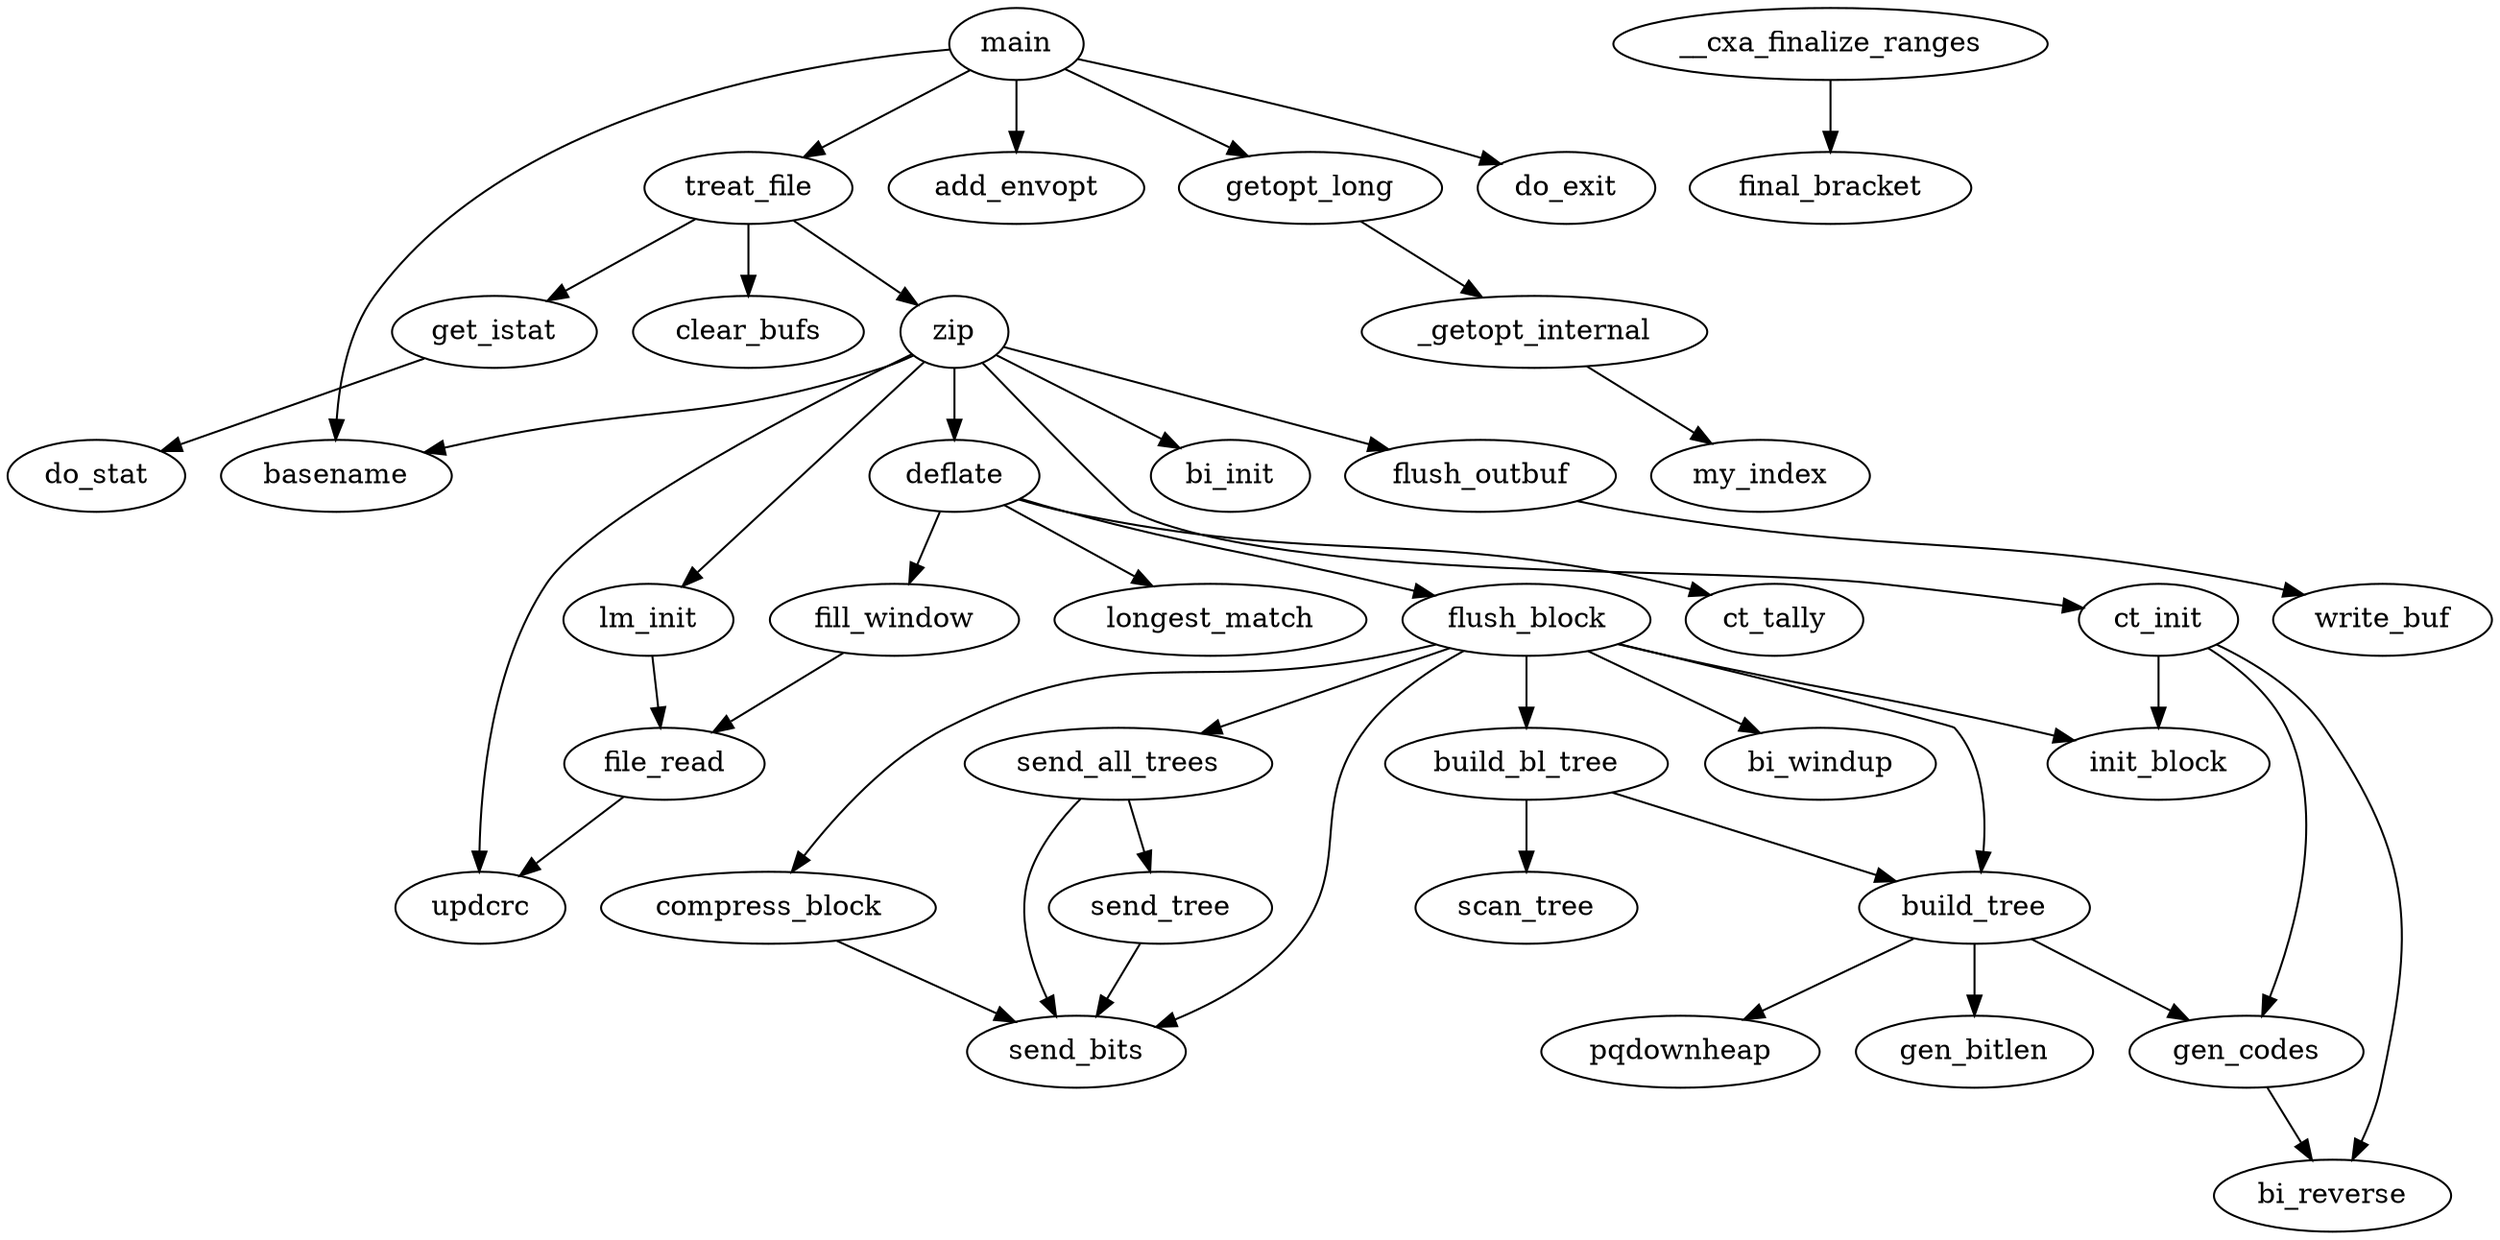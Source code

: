 strict digraph G {
main -> basename
main -> add_envopt
main -> getopt_long
getopt_long -> _getopt_internal
_getopt_internal -> my_index
main -> getopt_long
getopt_long -> _getopt_internal
main -> treat_file
treat_file -> get_istat
get_istat -> do_stat
treat_file -> clear_bufs
treat_file -> zip
zip -> updcrc
zip -> bi_init
zip -> ct_init
ct_init -> gen_codes
gen_codes -> bi_reverse
gen_codes -> bi_reverse
gen_codes -> bi_reverse
gen_codes -> bi_reverse
gen_codes -> bi_reverse
gen_codes -> bi_reverse
gen_codes -> bi_reverse
gen_codes -> bi_reverse
gen_codes -> bi_reverse
gen_codes -> bi_reverse
gen_codes -> bi_reverse
gen_codes -> bi_reverse
gen_codes -> bi_reverse
gen_codes -> bi_reverse
gen_codes -> bi_reverse
gen_codes -> bi_reverse
gen_codes -> bi_reverse
gen_codes -> bi_reverse
gen_codes -> bi_reverse
gen_codes -> bi_reverse
gen_codes -> bi_reverse
gen_codes -> bi_reverse
gen_codes -> bi_reverse
gen_codes -> bi_reverse
gen_codes -> bi_reverse
gen_codes -> bi_reverse
gen_codes -> bi_reverse
gen_codes -> bi_reverse
gen_codes -> bi_reverse
gen_codes -> bi_reverse
gen_codes -> bi_reverse
gen_codes -> bi_reverse
gen_codes -> bi_reverse
gen_codes -> bi_reverse
gen_codes -> bi_reverse
gen_codes -> bi_reverse
gen_codes -> bi_reverse
gen_codes -> bi_reverse
gen_codes -> bi_reverse
gen_codes -> bi_reverse
gen_codes -> bi_reverse
gen_codes -> bi_reverse
gen_codes -> bi_reverse
gen_codes -> bi_reverse
gen_codes -> bi_reverse
gen_codes -> bi_reverse
gen_codes -> bi_reverse
gen_codes -> bi_reverse
gen_codes -> bi_reverse
gen_codes -> bi_reverse
gen_codes -> bi_reverse
gen_codes -> bi_reverse
gen_codes -> bi_reverse
gen_codes -> bi_reverse
gen_codes -> bi_reverse
gen_codes -> bi_reverse
gen_codes -> bi_reverse
gen_codes -> bi_reverse
gen_codes -> bi_reverse
gen_codes -> bi_reverse
gen_codes -> bi_reverse
gen_codes -> bi_reverse
gen_codes -> bi_reverse
gen_codes -> bi_reverse
gen_codes -> bi_reverse
gen_codes -> bi_reverse
gen_codes -> bi_reverse
gen_codes -> bi_reverse
gen_codes -> bi_reverse
gen_codes -> bi_reverse
gen_codes -> bi_reverse
gen_codes -> bi_reverse
gen_codes -> bi_reverse
gen_codes -> bi_reverse
gen_codes -> bi_reverse
gen_codes -> bi_reverse
gen_codes -> bi_reverse
gen_codes -> bi_reverse
gen_codes -> bi_reverse
gen_codes -> bi_reverse
gen_codes -> bi_reverse
gen_codes -> bi_reverse
gen_codes -> bi_reverse
gen_codes -> bi_reverse
gen_codes -> bi_reverse
gen_codes -> bi_reverse
gen_codes -> bi_reverse
gen_codes -> bi_reverse
gen_codes -> bi_reverse
gen_codes -> bi_reverse
gen_codes -> bi_reverse
gen_codes -> bi_reverse
gen_codes -> bi_reverse
gen_codes -> bi_reverse
gen_codes -> bi_reverse
gen_codes -> bi_reverse
gen_codes -> bi_reverse
gen_codes -> bi_reverse
gen_codes -> bi_reverse
gen_codes -> bi_reverse
gen_codes -> bi_reverse
gen_codes -> bi_reverse
gen_codes -> bi_reverse
gen_codes -> bi_reverse
gen_codes -> bi_reverse
gen_codes -> bi_reverse
gen_codes -> bi_reverse
gen_codes -> bi_reverse
gen_codes -> bi_reverse
gen_codes -> bi_reverse
gen_codes -> bi_reverse
gen_codes -> bi_reverse
gen_codes -> bi_reverse
gen_codes -> bi_reverse
gen_codes -> bi_reverse
gen_codes -> bi_reverse
gen_codes -> bi_reverse
gen_codes -> bi_reverse
gen_codes -> bi_reverse
gen_codes -> bi_reverse
gen_codes -> bi_reverse
gen_codes -> bi_reverse
gen_codes -> bi_reverse
gen_codes -> bi_reverse
gen_codes -> bi_reverse
gen_codes -> bi_reverse
gen_codes -> bi_reverse
gen_codes -> bi_reverse
gen_codes -> bi_reverse
gen_codes -> bi_reverse
gen_codes -> bi_reverse
gen_codes -> bi_reverse
gen_codes -> bi_reverse
gen_codes -> bi_reverse
gen_codes -> bi_reverse
gen_codes -> bi_reverse
gen_codes -> bi_reverse
gen_codes -> bi_reverse
gen_codes -> bi_reverse
gen_codes -> bi_reverse
gen_codes -> bi_reverse
gen_codes -> bi_reverse
gen_codes -> bi_reverse
gen_codes -> bi_reverse
gen_codes -> bi_reverse
gen_codes -> bi_reverse
gen_codes -> bi_reverse
gen_codes -> bi_reverse
gen_codes -> bi_reverse
gen_codes -> bi_reverse
gen_codes -> bi_reverse
gen_codes -> bi_reverse
gen_codes -> bi_reverse
gen_codes -> bi_reverse
gen_codes -> bi_reverse
gen_codes -> bi_reverse
gen_codes -> bi_reverse
gen_codes -> bi_reverse
gen_codes -> bi_reverse
gen_codes -> bi_reverse
gen_codes -> bi_reverse
gen_codes -> bi_reverse
gen_codes -> bi_reverse
gen_codes -> bi_reverse
gen_codes -> bi_reverse
gen_codes -> bi_reverse
gen_codes -> bi_reverse
gen_codes -> bi_reverse
gen_codes -> bi_reverse
gen_codes -> bi_reverse
gen_codes -> bi_reverse
gen_codes -> bi_reverse
gen_codes -> bi_reverse
gen_codes -> bi_reverse
gen_codes -> bi_reverse
gen_codes -> bi_reverse
gen_codes -> bi_reverse
gen_codes -> bi_reverse
gen_codes -> bi_reverse
gen_codes -> bi_reverse
gen_codes -> bi_reverse
gen_codes -> bi_reverse
gen_codes -> bi_reverse
gen_codes -> bi_reverse
gen_codes -> bi_reverse
gen_codes -> bi_reverse
gen_codes -> bi_reverse
gen_codes -> bi_reverse
gen_codes -> bi_reverse
gen_codes -> bi_reverse
gen_codes -> bi_reverse
gen_codes -> bi_reverse
gen_codes -> bi_reverse
gen_codes -> bi_reverse
gen_codes -> bi_reverse
gen_codes -> bi_reverse
gen_codes -> bi_reverse
gen_codes -> bi_reverse
gen_codes -> bi_reverse
gen_codes -> bi_reverse
gen_codes -> bi_reverse
gen_codes -> bi_reverse
gen_codes -> bi_reverse
gen_codes -> bi_reverse
gen_codes -> bi_reverse
gen_codes -> bi_reverse
gen_codes -> bi_reverse
gen_codes -> bi_reverse
gen_codes -> bi_reverse
gen_codes -> bi_reverse
gen_codes -> bi_reverse
gen_codes -> bi_reverse
gen_codes -> bi_reverse
gen_codes -> bi_reverse
gen_codes -> bi_reverse
gen_codes -> bi_reverse
gen_codes -> bi_reverse
gen_codes -> bi_reverse
gen_codes -> bi_reverse
gen_codes -> bi_reverse
gen_codes -> bi_reverse
gen_codes -> bi_reverse
gen_codes -> bi_reverse
gen_codes -> bi_reverse
gen_codes -> bi_reverse
gen_codes -> bi_reverse
gen_codes -> bi_reverse
gen_codes -> bi_reverse
gen_codes -> bi_reverse
gen_codes -> bi_reverse
gen_codes -> bi_reverse
gen_codes -> bi_reverse
gen_codes -> bi_reverse
gen_codes -> bi_reverse
gen_codes -> bi_reverse
gen_codes -> bi_reverse
gen_codes -> bi_reverse
gen_codes -> bi_reverse
gen_codes -> bi_reverse
gen_codes -> bi_reverse
gen_codes -> bi_reverse
gen_codes -> bi_reverse
gen_codes -> bi_reverse
gen_codes -> bi_reverse
gen_codes -> bi_reverse
gen_codes -> bi_reverse
gen_codes -> bi_reverse
gen_codes -> bi_reverse
gen_codes -> bi_reverse
gen_codes -> bi_reverse
gen_codes -> bi_reverse
gen_codes -> bi_reverse
gen_codes -> bi_reverse
gen_codes -> bi_reverse
gen_codes -> bi_reverse
gen_codes -> bi_reverse
gen_codes -> bi_reverse
gen_codes -> bi_reverse
gen_codes -> bi_reverse
gen_codes -> bi_reverse
gen_codes -> bi_reverse
gen_codes -> bi_reverse
gen_codes -> bi_reverse
gen_codes -> bi_reverse
gen_codes -> bi_reverse
gen_codes -> bi_reverse
gen_codes -> bi_reverse
gen_codes -> bi_reverse
gen_codes -> bi_reverse
gen_codes -> bi_reverse
gen_codes -> bi_reverse
gen_codes -> bi_reverse
gen_codes -> bi_reverse
gen_codes -> bi_reverse
gen_codes -> bi_reverse
gen_codes -> bi_reverse
gen_codes -> bi_reverse
gen_codes -> bi_reverse
gen_codes -> bi_reverse
gen_codes -> bi_reverse
gen_codes -> bi_reverse
gen_codes -> bi_reverse
gen_codes -> bi_reverse
gen_codes -> bi_reverse
gen_codes -> bi_reverse
gen_codes -> bi_reverse
gen_codes -> bi_reverse
gen_codes -> bi_reverse
ct_init -> bi_reverse
ct_init -> bi_reverse
ct_init -> bi_reverse
ct_init -> bi_reverse
ct_init -> bi_reverse
ct_init -> bi_reverse
ct_init -> bi_reverse
ct_init -> bi_reverse
ct_init -> bi_reverse
ct_init -> bi_reverse
ct_init -> bi_reverse
ct_init -> bi_reverse
ct_init -> bi_reverse
ct_init -> bi_reverse
ct_init -> bi_reverse
ct_init -> bi_reverse
ct_init -> bi_reverse
ct_init -> bi_reverse
ct_init -> bi_reverse
ct_init -> bi_reverse
ct_init -> bi_reverse
ct_init -> bi_reverse
ct_init -> bi_reverse
ct_init -> bi_reverse
ct_init -> bi_reverse
ct_init -> bi_reverse
ct_init -> bi_reverse
ct_init -> bi_reverse
ct_init -> bi_reverse
ct_init -> bi_reverse
ct_init -> init_block
zip -> lm_init
lm_init -> file_read
file_read -> updcrc
zip -> basename
zip -> deflate
deflate -> ct_tally
deflate -> longest_match
deflate -> ct_tally
deflate -> ct_tally
deflate -> longest_match
deflate -> ct_tally
deflate -> ct_tally
deflate -> longest_match
deflate -> ct_tally
deflate -> longest_match
deflate -> ct_tally
deflate -> longest_match
deflate -> ct_tally
deflate -> longest_match
deflate -> ct_tally
deflate -> longest_match
deflate -> ct_tally
deflate -> longest_match
deflate -> longest_match
deflate -> ct_tally
deflate -> longest_match
deflate -> longest_match
deflate -> ct_tally
deflate -> longest_match
deflate -> ct_tally
deflate -> longest_match
deflate -> ct_tally
deflate -> longest_match
deflate -> ct_tally
deflate -> longest_match
deflate -> ct_tally
deflate -> longest_match
deflate -> ct_tally
deflate -> longest_match
deflate -> ct_tally
deflate -> ct_tally
deflate -> longest_match
deflate -> longest_match
deflate -> ct_tally
deflate -> longest_match
deflate -> longest_match
deflate -> ct_tally
deflate -> longest_match
deflate -> ct_tally
deflate -> longest_match
deflate -> ct_tally
deflate -> longest_match
deflate -> ct_tally
deflate -> longest_match
deflate -> ct_tally
deflate -> longest_match
deflate -> longest_match
deflate -> ct_tally
deflate -> longest_match
deflate -> longest_match
deflate -> ct_tally
deflate -> longest_match
deflate -> longest_match
deflate -> ct_tally
deflate -> longest_match
deflate -> ct_tally
deflate -> longest_match
deflate -> ct_tally
deflate -> longest_match
deflate -> ct_tally
deflate -> longest_match
deflate -> longest_match
deflate -> ct_tally
deflate -> longest_match
deflate -> ct_tally
deflate -> longest_match
deflate -> longest_match
deflate -> ct_tally
deflate -> ct_tally
deflate -> longest_match
deflate -> longest_match
deflate -> ct_tally
deflate -> longest_match
deflate -> ct_tally
deflate -> longest_match
deflate -> ct_tally
deflate -> longest_match
deflate -> longest_match
deflate -> ct_tally
deflate -> longest_match
deflate -> longest_match
deflate -> ct_tally
deflate -> longest_match
deflate -> longest_match
deflate -> ct_tally
deflate -> longest_match
deflate -> ct_tally
deflate -> longest_match
deflate -> ct_tally
deflate -> longest_match
deflate -> longest_match
deflate -> ct_tally
deflate -> longest_match
deflate -> ct_tally
deflate -> longest_match
deflate -> ct_tally
deflate -> longest_match
deflate -> ct_tally
deflate -> longest_match
deflate -> ct_tally
deflate -> longest_match
deflate -> ct_tally
deflate -> longest_match
deflate -> ct_tally
deflate -> longest_match
deflate -> ct_tally
deflate -> longest_match
deflate -> longest_match
deflate -> ct_tally
deflate -> longest_match
deflate -> longest_match
deflate -> ct_tally
deflate -> ct_tally
deflate -> longest_match
deflate -> ct_tally
deflate -> longest_match
deflate -> ct_tally
deflate -> longest_match
deflate -> longest_match
deflate -> ct_tally
deflate -> longest_match
deflate -> ct_tally
deflate -> longest_match
deflate -> longest_match
deflate -> ct_tally
deflate -> longest_match
deflate -> ct_tally
deflate -> longest_match
deflate -> longest_match
deflate -> ct_tally
deflate -> ct_tally
deflate -> longest_match
deflate -> ct_tally
deflate -> longest_match
deflate -> longest_match
deflate -> ct_tally
deflate -> longest_match
deflate -> ct_tally
deflate -> longest_match
deflate -> ct_tally
deflate -> longest_match
deflate -> longest_match
deflate -> ct_tally
deflate -> longest_match
deflate -> longest_match
deflate -> ct_tally
deflate -> longest_match
deflate -> ct_tally
deflate -> longest_match
deflate -> longest_match
deflate -> ct_tally
deflate -> ct_tally
deflate -> longest_match
deflate -> longest_match
deflate -> ct_tally
deflate -> longest_match
deflate -> ct_tally
deflate -> longest_match
deflate -> longest_match
deflate -> ct_tally
deflate -> longest_match
deflate -> longest_match
deflate -> ct_tally
deflate -> longest_match
deflate -> ct_tally
deflate -> longest_match
deflate -> ct_tally
deflate -> longest_match
deflate -> longest_match
deflate -> ct_tally
deflate -> longest_match
deflate -> longest_match
deflate -> ct_tally
deflate -> longest_match
deflate -> ct_tally
deflate -> longest_match
deflate -> ct_tally
deflate -> longest_match
deflate -> ct_tally
deflate -> longest_match
deflate -> ct_tally
deflate -> longest_match
deflate -> longest_match
deflate -> ct_tally
deflate -> longest_match
deflate -> longest_match
deflate -> ct_tally
deflate -> longest_match
deflate -> ct_tally
deflate -> longest_match
deflate -> longest_match
deflate -> ct_tally
deflate -> longest_match
deflate -> longest_match
deflate -> ct_tally
deflate -> longest_match
deflate -> longest_match
deflate -> ct_tally
deflate -> longest_match
deflate -> ct_tally
deflate -> longest_match
deflate -> longest_match
deflate -> ct_tally
deflate -> longest_match
deflate -> longest_match
deflate -> ct_tally
deflate -> longest_match
deflate -> longest_match
deflate -> ct_tally
deflate -> longest_match
deflate -> longest_match
deflate -> ct_tally
deflate -> longest_match
deflate -> longest_match
deflate -> ct_tally
deflate -> ct_tally
deflate -> longest_match
deflate -> ct_tally
deflate -> longest_match
deflate -> longest_match
deflate -> ct_tally
deflate -> longest_match
deflate -> longest_match
deflate -> ct_tally
deflate -> longest_match
deflate -> longest_match
deflate -> ct_tally
deflate -> ct_tally
deflate -> longest_match
deflate -> ct_tally
deflate -> longest_match
deflate -> ct_tally
deflate -> ct_tally
deflate -> longest_match
deflate -> ct_tally
deflate -> ct_tally
deflate -> longest_match
deflate -> ct_tally
deflate -> longest_match
deflate -> longest_match
deflate -> ct_tally
deflate -> longest_match
deflate -> ct_tally
deflate -> longest_match
deflate -> longest_match
deflate -> ct_tally
deflate -> longest_match
deflate -> longest_match
deflate -> ct_tally
deflate -> longest_match
deflate -> ct_tally
deflate -> longest_match
deflate -> longest_match
deflate -> ct_tally
deflate -> longest_match
deflate -> longest_match
deflate -> ct_tally
deflate -> longest_match
deflate -> ct_tally
deflate -> longest_match
deflate -> ct_tally
deflate -> longest_match
deflate -> longest_match
deflate -> ct_tally
deflate -> longest_match
deflate -> ct_tally
deflate -> longest_match
deflate -> ct_tally
deflate -> longest_match
deflate -> longest_match
deflate -> ct_tally
deflate -> longest_match
deflate -> longest_match
deflate -> ct_tally
deflate -> longest_match
deflate -> ct_tally
deflate -> longest_match
deflate -> longest_match
deflate -> ct_tally
deflate -> longest_match
deflate -> ct_tally
deflate -> longest_match
deflate -> longest_match
deflate -> ct_tally
deflate -> longest_match
deflate -> longest_match
deflate -> ct_tally
deflate -> longest_match
deflate -> ct_tally
deflate -> longest_match
deflate -> longest_match
deflate -> ct_tally
deflate -> longest_match
deflate -> longest_match
deflate -> ct_tally
deflate -> longest_match
deflate -> longest_match
deflate -> ct_tally
deflate -> longest_match
deflate -> ct_tally
deflate -> longest_match
deflate -> longest_match
deflate -> ct_tally
deflate -> longest_match
deflate -> ct_tally
deflate -> longest_match
deflate -> longest_match
deflate -> ct_tally
deflate -> longest_match
deflate -> ct_tally
deflate -> longest_match
deflate -> ct_tally
deflate -> longest_match
deflate -> ct_tally
deflate -> longest_match
deflate -> ct_tally
deflate -> longest_match
deflate -> ct_tally
deflate -> longest_match
deflate -> longest_match
deflate -> ct_tally
deflate -> longest_match
deflate -> ct_tally
deflate -> longest_match
deflate -> ct_tally
deflate -> longest_match
deflate -> ct_tally
deflate -> longest_match
deflate -> longest_match
deflate -> ct_tally
deflate -> longest_match
deflate -> ct_tally
deflate -> longest_match
deflate -> ct_tally
deflate -> longest_match
deflate -> longest_match
deflate -> ct_tally
deflate -> longest_match
deflate -> longest_match
deflate -> ct_tally
deflate -> ct_tally
deflate -> longest_match
deflate -> ct_tally
deflate -> longest_match
deflate -> longest_match
deflate -> ct_tally
deflate -> longest_match
deflate -> longest_match
deflate -> ct_tally
deflate -> longest_match
deflate -> longest_match
deflate -> ct_tally
deflate -> longest_match
deflate -> ct_tally
deflate -> longest_match
deflate -> ct_tally
deflate -> longest_match
deflate -> longest_match
deflate -> ct_tally
deflate -> longest_match
deflate -> longest_match
deflate -> ct_tally
deflate -> longest_match
deflate -> ct_tally
deflate -> longest_match
deflate -> ct_tally
deflate -> longest_match
deflate -> longest_match
deflate -> ct_tally
deflate -> ct_tally
deflate -> longest_match
deflate -> ct_tally
deflate -> longest_match
deflate -> ct_tally
deflate -> longest_match
deflate -> longest_match
deflate -> ct_tally
deflate -> longest_match
deflate -> ct_tally
deflate -> longest_match
deflate -> ct_tally
deflate -> longest_match
deflate -> ct_tally
deflate -> ct_tally
deflate -> longest_match
deflate -> ct_tally
deflate -> longest_match
deflate -> longest_match
deflate -> ct_tally
deflate -> longest_match
deflate -> longest_match
deflate -> ct_tally
deflate -> longest_match
deflate -> ct_tally
deflate -> longest_match
deflate -> ct_tally
deflate -> longest_match
deflate -> ct_tally
deflate -> longest_match
deflate -> longest_match
deflate -> ct_tally
deflate -> longest_match
deflate -> ct_tally
deflate -> longest_match
deflate -> ct_tally
deflate -> longest_match
deflate -> longest_match
deflate -> ct_tally
deflate -> longest_match
deflate -> ct_tally
deflate -> longest_match
deflate -> ct_tally
deflate -> longest_match
deflate -> ct_tally
deflate -> longest_match
deflate -> ct_tally
deflate -> longest_match
deflate -> ct_tally
deflate -> longest_match
deflate -> longest_match
deflate -> ct_tally
deflate -> longest_match
deflate -> ct_tally
deflate -> longest_match
deflate -> ct_tally
deflate -> longest_match
deflate -> longest_match
deflate -> ct_tally
deflate -> ct_tally
deflate -> longest_match
deflate -> ct_tally
deflate -> longest_match
deflate -> longest_match
deflate -> ct_tally
deflate -> longest_match
deflate -> longest_match
deflate -> ct_tally
deflate -> longest_match
deflate -> longest_match
deflate -> ct_tally
deflate -> longest_match
deflate -> ct_tally
deflate -> ct_tally
deflate -> longest_match
deflate -> longest_match
deflate -> ct_tally
deflate -> longest_match
deflate -> longest_match
deflate -> ct_tally
deflate -> longest_match
deflate -> longest_match
deflate -> ct_tally
deflate -> longest_match
deflate -> longest_match
deflate -> ct_tally
deflate -> longest_match
deflate -> longest_match
deflate -> ct_tally
deflate -> longest_match
deflate -> longest_match
deflate -> ct_tally
deflate -> longest_match
deflate -> longest_match
deflate -> ct_tally
deflate -> longest_match
deflate -> ct_tally
deflate -> longest_match
deflate -> ct_tally
deflate -> longest_match
deflate -> ct_tally
deflate -> longest_match
deflate -> ct_tally
deflate -> longest_match
deflate -> longest_match
deflate -> ct_tally
deflate -> ct_tally
deflate -> longest_match
deflate -> longest_match
deflate -> ct_tally
deflate -> longest_match
deflate -> ct_tally
deflate -> longest_match
deflate -> ct_tally
deflate -> longest_match
deflate -> ct_tally
deflate -> longest_match
deflate -> ct_tally
deflate -> longest_match
deflate -> longest_match
deflate -> ct_tally
deflate -> longest_match
deflate -> longest_match
deflate -> ct_tally
deflate -> longest_match
deflate -> ct_tally
deflate -> longest_match
deflate -> ct_tally
deflate -> longest_match
deflate -> ct_tally
deflate -> longest_match
deflate -> longest_match
deflate -> ct_tally
deflate -> longest_match
deflate -> longest_match
deflate -> ct_tally
deflate -> longest_match
deflate -> longest_match
deflate -> ct_tally
deflate -> longest_match
deflate -> ct_tally
deflate -> longest_match
deflate -> ct_tally
deflate -> longest_match
deflate -> ct_tally
deflate -> longest_match
deflate -> longest_match
deflate -> ct_tally
deflate -> longest_match
deflate -> ct_tally
deflate -> longest_match
deflate -> longest_match
deflate -> ct_tally
deflate -> longest_match
deflate -> longest_match
deflate -> ct_tally
deflate -> longest_match
deflate -> ct_tally
deflate -> longest_match
deflate -> ct_tally
deflate -> longest_match
deflate -> longest_match
deflate -> ct_tally
deflate -> longest_match
deflate -> ct_tally
deflate -> longest_match
deflate -> longest_match
deflate -> ct_tally
deflate -> longest_match
deflate -> ct_tally
deflate -> longest_match
deflate -> longest_match
deflate -> ct_tally
deflate -> longest_match
deflate -> ct_tally
deflate -> longest_match
deflate -> ct_tally
deflate -> longest_match
deflate -> longest_match
deflate -> ct_tally
deflate -> longest_match
deflate -> ct_tally
deflate -> longest_match
deflate -> ct_tally
deflate -> longest_match
deflate -> ct_tally
deflate -> longest_match
deflate -> longest_match
deflate -> ct_tally
deflate -> longest_match
deflate -> ct_tally
deflate -> longest_match
deflate -> longest_match
deflate -> ct_tally
deflate -> longest_match
deflate -> ct_tally
deflate -> longest_match
deflate -> ct_tally
deflate -> longest_match
deflate -> longest_match
deflate -> ct_tally
deflate -> longest_match
deflate -> longest_match
deflate -> ct_tally
deflate -> longest_match
deflate -> ct_tally
deflate -> ct_tally
deflate -> longest_match
deflate -> ct_tally
deflate -> longest_match
deflate -> ct_tally
deflate -> longest_match
deflate -> ct_tally
deflate -> longest_match
deflate -> ct_tally
deflate -> longest_match
deflate -> longest_match
deflate -> ct_tally
deflate -> ct_tally
deflate -> longest_match
deflate -> ct_tally
deflate -> longest_match
deflate -> ct_tally
deflate -> longest_match
deflate -> ct_tally
deflate -> longest_match
deflate -> ct_tally
deflate -> longest_match
deflate -> longest_match
deflate -> ct_tally
deflate -> longest_match
deflate -> longest_match
deflate -> ct_tally
deflate -> longest_match
deflate -> ct_tally
deflate -> longest_match
deflate -> longest_match
deflate -> ct_tally
deflate -> longest_match
deflate -> ct_tally
deflate -> longest_match
deflate -> ct_tally
deflate -> longest_match
deflate -> ct_tally
deflate -> longest_match
deflate -> ct_tally
deflate -> ct_tally
deflate -> longest_match
deflate -> ct_tally
deflate -> longest_match
deflate -> ct_tally
deflate -> longest_match
deflate -> ct_tally
deflate -> longest_match
deflate -> longest_match
deflate -> ct_tally
deflate -> longest_match
deflate -> ct_tally
deflate -> longest_match
deflate -> ct_tally
deflate -> longest_match
deflate -> longest_match
deflate -> ct_tally
deflate -> longest_match
deflate -> ct_tally
deflate -> longest_match
deflate -> ct_tally
deflate -> longest_match
deflate -> ct_tally
deflate -> longest_match
deflate -> longest_match
deflate -> ct_tally
deflate -> ct_tally
deflate -> longest_match
deflate -> ct_tally
deflate -> longest_match
deflate -> longest_match
deflate -> ct_tally
deflate -> longest_match
deflate -> ct_tally
deflate -> longest_match
deflate -> longest_match
deflate -> ct_tally
deflate -> longest_match
deflate -> longest_match
deflate -> ct_tally
deflate -> longest_match
deflate -> ct_tally
deflate -> longest_match
deflate -> longest_match
deflate -> ct_tally
deflate -> longest_match
deflate -> longest_match
deflate -> ct_tally
deflate -> longest_match
deflate -> ct_tally
deflate -> ct_tally
deflate -> longest_match
deflate -> longest_match
deflate -> ct_tally
deflate -> ct_tally
deflate -> longest_match
deflate -> ct_tally
deflate -> longest_match
deflate -> ct_tally
deflate -> longest_match
deflate -> longest_match
deflate -> ct_tally
deflate -> longest_match
deflate -> longest_match
deflate -> ct_tally
deflate -> longest_match
deflate -> longest_match
deflate -> ct_tally
deflate -> longest_match
deflate -> longest_match
deflate -> ct_tally
deflate -> longest_match
deflate -> ct_tally
deflate -> longest_match
deflate -> ct_tally
deflate -> longest_match
deflate -> longest_match
deflate -> ct_tally
deflate -> longest_match
deflate -> longest_match
deflate -> ct_tally
deflate -> ct_tally
deflate -> longest_match
deflate -> longest_match
deflate -> ct_tally
deflate -> ct_tally
deflate -> longest_match
deflate -> ct_tally
deflate -> longest_match
deflate -> longest_match
deflate -> ct_tally
deflate -> longest_match
deflate -> ct_tally
deflate -> longest_match
deflate -> ct_tally
deflate -> longest_match
deflate -> longest_match
deflate -> ct_tally
deflate -> longest_match
deflate -> ct_tally
deflate -> longest_match
deflate -> longest_match
deflate -> ct_tally
deflate -> ct_tally
deflate -> longest_match
deflate -> longest_match
deflate -> ct_tally
deflate -> longest_match
deflate -> longest_match
deflate -> ct_tally
deflate -> longest_match
deflate -> longest_match
deflate -> ct_tally
deflate -> ct_tally
deflate -> longest_match
deflate -> ct_tally
deflate -> longest_match
deflate -> ct_tally
deflate -> longest_match
deflate -> longest_match
deflate -> ct_tally
deflate -> longest_match
deflate -> ct_tally
deflate -> longest_match
deflate -> ct_tally
deflate -> longest_match
deflate -> ct_tally
deflate -> ct_tally
deflate -> longest_match
deflate -> longest_match
deflate -> ct_tally
deflate -> longest_match
deflate -> longest_match
deflate -> ct_tally
deflate -> longest_match
deflate -> longest_match
deflate -> ct_tally
deflate -> longest_match
deflate -> ct_tally
deflate -> longest_match
deflate -> longest_match
deflate -> ct_tally
deflate -> longest_match
deflate -> longest_match
deflate -> ct_tally
deflate -> longest_match
deflate -> ct_tally
deflate -> longest_match
deflate -> longest_match
deflate -> ct_tally
deflate -> longest_match
deflate -> longest_match
deflate -> ct_tally
deflate -> ct_tally
deflate -> longest_match
deflate -> ct_tally
deflate -> longest_match
deflate -> longest_match
deflate -> ct_tally
deflate -> longest_match
deflate -> ct_tally
deflate -> longest_match
deflate -> ct_tally
deflate -> longest_match
deflate -> longest_match
deflate -> ct_tally
deflate -> ct_tally
deflate -> longest_match
deflate -> ct_tally
deflate -> longest_match
deflate -> longest_match
deflate -> ct_tally
deflate -> ct_tally
deflate -> longest_match
deflate -> ct_tally
deflate -> longest_match
deflate -> longest_match
deflate -> ct_tally
deflate -> longest_match
deflate -> ct_tally
deflate -> longest_match
deflate -> ct_tally
deflate -> longest_match
deflate -> ct_tally
deflate -> longest_match
deflate -> ct_tally
deflate -> longest_match
deflate -> longest_match
deflate -> ct_tally
deflate -> longest_match
deflate -> longest_match
deflate -> ct_tally
deflate -> longest_match
deflate -> longest_match
deflate -> ct_tally
deflate -> longest_match
deflate -> longest_match
deflate -> ct_tally
deflate -> longest_match
deflate -> ct_tally
deflate -> longest_match
deflate -> longest_match
deflate -> ct_tally
deflate -> longest_match
deflate -> ct_tally
deflate -> longest_match
deflate -> ct_tally
deflate -> longest_match
deflate -> ct_tally
deflate -> longest_match
deflate -> ct_tally
deflate -> longest_match
deflate -> ct_tally
deflate -> longest_match
deflate -> ct_tally
deflate -> longest_match
deflate -> longest_match
deflate -> ct_tally
deflate -> longest_match
deflate -> longest_match
deflate -> ct_tally
deflate -> ct_tally
deflate -> longest_match
deflate -> ct_tally
deflate -> longest_match
deflate -> longest_match
deflate -> ct_tally
deflate -> longest_match
deflate -> ct_tally
deflate -> longest_match
deflate -> longest_match
deflate -> ct_tally
deflate -> longest_match
deflate -> ct_tally
deflate -> longest_match
deflate -> ct_tally
deflate -> longest_match
deflate -> longest_match
deflate -> ct_tally
deflate -> longest_match
deflate -> ct_tally
deflate -> ct_tally
deflate -> longest_match
deflate -> longest_match
deflate -> ct_tally
deflate -> longest_match
deflate -> longest_match
deflate -> ct_tally
deflate -> ct_tally
deflate -> longest_match
deflate -> ct_tally
deflate -> longest_match
deflate -> ct_tally
deflate -> longest_match
deflate -> ct_tally
deflate -> longest_match
deflate -> ct_tally
deflate -> longest_match
deflate -> ct_tally
deflate -> longest_match
deflate -> longest_match
deflate -> ct_tally
deflate -> longest_match
deflate -> ct_tally
deflate -> longest_match
deflate -> ct_tally
deflate -> longest_match
deflate -> ct_tally
deflate -> longest_match
deflate -> longest_match
deflate -> ct_tally
deflate -> longest_match
deflate -> ct_tally
deflate -> longest_match
deflate -> longest_match
deflate -> ct_tally
deflate -> longest_match
deflate -> ct_tally
deflate -> longest_match
deflate -> ct_tally
deflate -> longest_match
deflate -> ct_tally
deflate -> longest_match
deflate -> longest_match
deflate -> ct_tally
deflate -> ct_tally
deflate -> longest_match
deflate -> longest_match
deflate -> ct_tally
deflate -> ct_tally
deflate -> longest_match
deflate -> longest_match
deflate -> ct_tally
deflate -> longest_match
deflate -> ct_tally
deflate -> longest_match
deflate -> ct_tally
deflate -> longest_match
deflate -> ct_tally
deflate -> longest_match
deflate -> ct_tally
deflate -> longest_match
deflate -> ct_tally
deflate -> longest_match
deflate -> longest_match
deflate -> ct_tally
deflate -> longest_match
deflate -> ct_tally
deflate -> longest_match
deflate -> longest_match
deflate -> ct_tally
deflate -> ct_tally
deflate -> longest_match
deflate -> longest_match
deflate -> ct_tally
deflate -> ct_tally
deflate -> longest_match
deflate -> ct_tally
deflate -> longest_match
deflate -> ct_tally
deflate -> longest_match
deflate -> ct_tally
deflate -> longest_match
deflate -> ct_tally
deflate -> longest_match
deflate -> longest_match
deflate -> ct_tally
deflate -> longest_match
deflate -> ct_tally
deflate -> longest_match
deflate -> ct_tally
deflate -> longest_match
deflate -> longest_match
deflate -> ct_tally
deflate -> ct_tally
deflate -> longest_match
deflate -> ct_tally
deflate -> longest_match
deflate -> longest_match
deflate -> ct_tally
deflate -> longest_match
deflate -> ct_tally
deflate -> longest_match
deflate -> ct_tally
deflate -> longest_match
deflate -> ct_tally
deflate -> longest_match
deflate -> longest_match
deflate -> ct_tally
deflate -> longest_match
deflate -> ct_tally
deflate -> longest_match
deflate -> ct_tally
deflate -> longest_match
deflate -> ct_tally
deflate -> longest_match
deflate -> ct_tally
deflate -> longest_match
deflate -> ct_tally
deflate -> longest_match
deflate -> longest_match
deflate -> ct_tally
deflate -> ct_tally
deflate -> longest_match
deflate -> ct_tally
deflate -> longest_match
deflate -> ct_tally
deflate -> longest_match
deflate -> ct_tally
deflate -> longest_match
deflate -> ct_tally
deflate -> longest_match
deflate -> longest_match
deflate -> ct_tally
deflate -> longest_match
deflate -> ct_tally
deflate -> longest_match
deflate -> ct_tally
deflate -> longest_match
deflate -> ct_tally
deflate -> longest_match
deflate -> longest_match
deflate -> ct_tally
deflate -> longest_match
deflate -> longest_match
deflate -> ct_tally
deflate -> ct_tally
deflate -> longest_match
deflate -> longest_match
deflate -> ct_tally
deflate -> longest_match
deflate -> ct_tally
deflate -> longest_match
deflate -> ct_tally
deflate -> longest_match
deflate -> ct_tally
deflate -> longest_match
deflate -> longest_match
deflate -> ct_tally
deflate -> longest_match
deflate -> ct_tally
deflate -> longest_match
deflate -> longest_match
deflate -> ct_tally
deflate -> longest_match
deflate -> ct_tally
deflate -> longest_match
deflate -> longest_match
deflate -> ct_tally
deflate -> longest_match
deflate -> ct_tally
deflate -> longest_match
deflate -> ct_tally
deflate -> longest_match
deflate -> longest_match
deflate -> ct_tally
deflate -> ct_tally
deflate -> longest_match
deflate -> ct_tally
deflate -> longest_match
deflate -> longest_match
deflate -> ct_tally
deflate -> longest_match
deflate -> ct_tally
deflate -> ct_tally
deflate -> longest_match
deflate -> ct_tally
deflate -> longest_match
deflate -> ct_tally
deflate -> longest_match
deflate -> ct_tally
deflate -> longest_match
deflate -> ct_tally
deflate -> longest_match
deflate -> ct_tally
deflate -> longest_match
deflate -> longest_match
deflate -> ct_tally
deflate -> longest_match
deflate -> ct_tally
deflate -> longest_match
deflate -> ct_tally
deflate -> longest_match
deflate -> ct_tally
deflate -> longest_match
deflate -> ct_tally
deflate -> longest_match
deflate -> longest_match
deflate -> ct_tally
deflate -> ct_tally
deflate -> longest_match
deflate -> ct_tally
deflate -> longest_match
deflate -> ct_tally
deflate -> longest_match
deflate -> ct_tally
deflate -> longest_match
deflate -> longest_match
deflate -> ct_tally
deflate -> longest_match
deflate -> longest_match
deflate -> ct_tally
deflate -> longest_match
deflate -> longest_match
deflate -> ct_tally
deflate -> longest_match
deflate -> longest_match
deflate -> ct_tally
deflate -> longest_match
deflate -> ct_tally
deflate -> longest_match
deflate -> ct_tally
deflate -> longest_match
deflate -> ct_tally
deflate -> longest_match
deflate -> longest_match
deflate -> ct_tally
deflate -> ct_tally
deflate -> longest_match
deflate -> longest_match
deflate -> ct_tally
deflate -> longest_match
deflate -> ct_tally
deflate -> longest_match
deflate -> ct_tally
deflate -> longest_match
deflate -> longest_match
deflate -> ct_tally
deflate -> longest_match
deflate -> ct_tally
deflate -> longest_match
deflate -> ct_tally
deflate -> longest_match
deflate -> ct_tally
deflate -> longest_match
deflate -> longest_match
deflate -> ct_tally
deflate -> longest_match
deflate -> ct_tally
deflate -> longest_match
deflate -> longest_match
deflate -> ct_tally
deflate -> ct_tally
deflate -> longest_match
deflate -> ct_tally
deflate -> longest_match
deflate -> longest_match
deflate -> ct_tally
deflate -> longest_match
deflate -> longest_match
deflate -> ct_tally
deflate -> longest_match
deflate -> ct_tally
deflate -> longest_match
deflate -> ct_tally
deflate -> longest_match
deflate -> ct_tally
deflate -> longest_match
deflate -> ct_tally
deflate -> longest_match
deflate -> ct_tally
deflate -> longest_match
deflate -> longest_match
deflate -> ct_tally
deflate -> longest_match
deflate -> ct_tally
deflate -> longest_match
deflate -> longest_match
deflate -> ct_tally
deflate -> longest_match
deflate -> ct_tally
deflate -> longest_match
deflate -> ct_tally
deflate -> longest_match
deflate -> longest_match
deflate -> ct_tally
deflate -> longest_match
deflate -> ct_tally
deflate -> longest_match
deflate -> ct_tally
deflate -> longest_match
deflate -> ct_tally
deflate -> longest_match
deflate -> ct_tally
deflate -> longest_match
deflate -> longest_match
deflate -> ct_tally
deflate -> ct_tally
deflate -> longest_match
deflate -> ct_tally
deflate -> longest_match
deflate -> ct_tally
deflate -> longest_match
deflate -> ct_tally
deflate -> longest_match
deflate -> ct_tally
deflate -> longest_match
deflate -> longest_match
deflate -> ct_tally
deflate -> longest_match
deflate -> ct_tally
deflate -> longest_match
deflate -> ct_tally
deflate -> longest_match
deflate -> ct_tally
deflate -> longest_match
deflate -> ct_tally
deflate -> longest_match
deflate -> ct_tally
deflate -> longest_match
deflate -> ct_tally
deflate -> longest_match
deflate -> ct_tally
deflate -> longest_match
deflate -> longest_match
deflate -> ct_tally
deflate -> longest_match
deflate -> ct_tally
deflate -> ct_tally
deflate -> longest_match
deflate -> ct_tally
deflate -> longest_match
deflate -> longest_match
deflate -> ct_tally
deflate -> longest_match
deflate -> longest_match
deflate -> ct_tally
deflate -> longest_match
deflate -> longest_match
deflate -> ct_tally
deflate -> longest_match
deflate -> longest_match
deflate -> ct_tally
deflate -> longest_match
deflate -> longest_match
deflate -> ct_tally
deflate -> longest_match
deflate -> longest_match
deflate -> ct_tally
deflate -> ct_tally
deflate -> longest_match
deflate -> ct_tally
deflate -> longest_match
deflate -> longest_match
deflate -> ct_tally
deflate -> longest_match
deflate -> longest_match
deflate -> ct_tally
deflate -> ct_tally
deflate -> longest_match
deflate -> longest_match
deflate -> ct_tally
deflate -> ct_tally
deflate -> longest_match
deflate -> ct_tally
deflate -> longest_match
deflate -> ct_tally
deflate -> longest_match
deflate -> ct_tally
deflate -> longest_match
deflate -> ct_tally
deflate -> longest_match
deflate -> ct_tally
deflate -> longest_match
deflate -> ct_tally
deflate -> longest_match
deflate -> ct_tally
deflate -> longest_match
deflate -> ct_tally
deflate -> longest_match
deflate -> ct_tally
deflate -> longest_match
deflate -> ct_tally
deflate -> longest_match
deflate -> ct_tally
deflate -> longest_match
deflate -> longest_match
deflate -> ct_tally
deflate -> ct_tally
deflate -> longest_match
deflate -> ct_tally
deflate -> longest_match
deflate -> longest_match
deflate -> ct_tally
deflate -> longest_match
deflate -> ct_tally
deflate -> longest_match
deflate -> ct_tally
deflate -> longest_match
deflate -> longest_match
deflate -> ct_tally
deflate -> longest_match
deflate -> ct_tally
deflate -> longest_match
deflate -> ct_tally
deflate -> longest_match
deflate -> longest_match
deflate -> ct_tally
deflate -> longest_match
deflate -> ct_tally
deflate -> longest_match
deflate -> ct_tally
deflate -> longest_match
deflate -> ct_tally
deflate -> longest_match
deflate -> ct_tally
deflate -> longest_match
deflate -> longest_match
deflate -> ct_tally
deflate -> longest_match
deflate -> ct_tally
deflate -> longest_match
deflate -> longest_match
deflate -> ct_tally
deflate -> longest_match
deflate -> longest_match
deflate -> ct_tally
deflate -> longest_match
deflate -> ct_tally
deflate -> ct_tally
deflate -> longest_match
deflate -> longest_match
deflate -> ct_tally
deflate -> longest_match
deflate -> ct_tally
deflate -> longest_match
deflate -> longest_match
deflate -> ct_tally
deflate -> longest_match
deflate -> longest_match
deflate -> ct_tally
deflate -> longest_match
deflate -> ct_tally
deflate -> longest_match
deflate -> ct_tally
deflate -> longest_match
deflate -> ct_tally
deflate -> longest_match
deflate -> ct_tally
deflate -> longest_match
deflate -> ct_tally
deflate -> longest_match
deflate -> longest_match
deflate -> ct_tally
deflate -> longest_match
deflate -> ct_tally
deflate -> longest_match
deflate -> ct_tally
deflate -> longest_match
deflate -> longest_match
deflate -> ct_tally
deflate -> longest_match
deflate -> ct_tally
deflate -> ct_tally
deflate -> longest_match
deflate -> ct_tally
deflate -> longest_match
deflate -> ct_tally
deflate -> longest_match
deflate -> ct_tally
deflate -> longest_match
deflate -> ct_tally
deflate -> longest_match
deflate -> ct_tally
deflate -> longest_match
deflate -> ct_tally
deflate -> longest_match
deflate -> longest_match
deflate -> ct_tally
deflate -> longest_match
deflate -> ct_tally
deflate -> longest_match
deflate -> ct_tally
deflate -> longest_match
deflate -> ct_tally
deflate -> longest_match
deflate -> longest_match
deflate -> ct_tally
deflate -> ct_tally
deflate -> longest_match
deflate -> fill_window
fill_window -> file_read
deflate -> ct_tally
deflate -> longest_match
deflate -> ct_tally
deflate -> longest_match
deflate -> longest_match
deflate -> ct_tally
deflate -> longest_match
deflate -> longest_match
deflate -> ct_tally
deflate -> longest_match
deflate -> longest_match
deflate -> ct_tally
deflate -> longest_match
deflate -> ct_tally
deflate -> longest_match
deflate -> ct_tally
deflate -> longest_match
deflate -> longest_match
deflate -> ct_tally
deflate -> longest_match
deflate -> ct_tally
deflate -> longest_match
deflate -> ct_tally
deflate -> longest_match
deflate -> longest_match
deflate -> ct_tally
deflate -> longest_match
deflate -> ct_tally
deflate -> longest_match
deflate -> ct_tally
deflate -> flush_block
flush_block -> build_tree
build_tree -> pqdownheap
build_tree -> pqdownheap
build_tree -> pqdownheap
build_tree -> pqdownheap
build_tree -> pqdownheap
build_tree -> pqdownheap
build_tree -> pqdownheap
build_tree -> pqdownheap
build_tree -> pqdownheap
build_tree -> pqdownheap
build_tree -> pqdownheap
build_tree -> pqdownheap
build_tree -> pqdownheap
build_tree -> pqdownheap
build_tree -> pqdownheap
build_tree -> pqdownheap
build_tree -> pqdownheap
build_tree -> pqdownheap
build_tree -> pqdownheap
build_tree -> pqdownheap
build_tree -> pqdownheap
build_tree -> pqdownheap
build_tree -> pqdownheap
build_tree -> pqdownheap
build_tree -> pqdownheap
build_tree -> pqdownheap
build_tree -> pqdownheap
build_tree -> pqdownheap
build_tree -> pqdownheap
build_tree -> pqdownheap
build_tree -> pqdownheap
build_tree -> pqdownheap
build_tree -> pqdownheap
build_tree -> pqdownheap
build_tree -> pqdownheap
build_tree -> pqdownheap
build_tree -> pqdownheap
build_tree -> pqdownheap
build_tree -> pqdownheap
build_tree -> pqdownheap
build_tree -> pqdownheap
build_tree -> pqdownheap
build_tree -> pqdownheap
build_tree -> pqdownheap
build_tree -> pqdownheap
build_tree -> pqdownheap
build_tree -> pqdownheap
build_tree -> pqdownheap
build_tree -> pqdownheap
build_tree -> pqdownheap
build_tree -> pqdownheap
build_tree -> pqdownheap
build_tree -> pqdownheap
build_tree -> pqdownheap
build_tree -> pqdownheap
build_tree -> pqdownheap
build_tree -> pqdownheap
build_tree -> pqdownheap
build_tree -> pqdownheap
build_tree -> pqdownheap
build_tree -> pqdownheap
build_tree -> pqdownheap
build_tree -> pqdownheap
build_tree -> pqdownheap
build_tree -> pqdownheap
build_tree -> pqdownheap
build_tree -> pqdownheap
build_tree -> pqdownheap
build_tree -> pqdownheap
build_tree -> pqdownheap
build_tree -> pqdownheap
build_tree -> pqdownheap
build_tree -> pqdownheap
build_tree -> pqdownheap
build_tree -> pqdownheap
build_tree -> pqdownheap
build_tree -> pqdownheap
build_tree -> pqdownheap
build_tree -> pqdownheap
build_tree -> pqdownheap
build_tree -> pqdownheap
build_tree -> pqdownheap
build_tree -> pqdownheap
build_tree -> pqdownheap
build_tree -> pqdownheap
build_tree -> pqdownheap
build_tree -> pqdownheap
build_tree -> pqdownheap
build_tree -> pqdownheap
build_tree -> pqdownheap
build_tree -> pqdownheap
build_tree -> pqdownheap
build_tree -> pqdownheap
build_tree -> pqdownheap
build_tree -> pqdownheap
build_tree -> gen_bitlen
build_tree -> gen_codes
gen_codes -> bi_reverse
gen_codes -> bi_reverse
gen_codes -> bi_reverse
gen_codes -> bi_reverse
gen_codes -> bi_reverse
gen_codes -> bi_reverse
gen_codes -> bi_reverse
gen_codes -> bi_reverse
gen_codes -> bi_reverse
gen_codes -> bi_reverse
gen_codes -> bi_reverse
gen_codes -> bi_reverse
gen_codes -> bi_reverse
gen_codes -> bi_reverse
gen_codes -> bi_reverse
gen_codes -> bi_reverse
gen_codes -> bi_reverse
gen_codes -> bi_reverse
gen_codes -> bi_reverse
gen_codes -> bi_reverse
gen_codes -> bi_reverse
gen_codes -> bi_reverse
gen_codes -> bi_reverse
gen_codes -> bi_reverse
gen_codes -> bi_reverse
gen_codes -> bi_reverse
gen_codes -> bi_reverse
gen_codes -> bi_reverse
gen_codes -> bi_reverse
gen_codes -> bi_reverse
gen_codes -> bi_reverse
gen_codes -> bi_reverse
gen_codes -> bi_reverse
gen_codes -> bi_reverse
gen_codes -> bi_reverse
gen_codes -> bi_reverse
gen_codes -> bi_reverse
gen_codes -> bi_reverse
gen_codes -> bi_reverse
flush_block -> build_tree
build_tree -> pqdownheap
build_tree -> pqdownheap
build_tree -> pqdownheap
build_tree -> pqdownheap
build_tree -> pqdownheap
build_tree -> pqdownheap
build_tree -> pqdownheap
build_tree -> pqdownheap
build_tree -> pqdownheap
build_tree -> pqdownheap
build_tree -> pqdownheap
build_tree -> pqdownheap
build_tree -> pqdownheap
build_tree -> pqdownheap
build_tree -> pqdownheap
build_tree -> pqdownheap
build_tree -> pqdownheap
build_tree -> pqdownheap
build_tree -> pqdownheap
build_tree -> pqdownheap
build_tree -> pqdownheap
build_tree -> pqdownheap
build_tree -> pqdownheap
build_tree -> pqdownheap
build_tree -> pqdownheap
build_tree -> pqdownheap
build_tree -> pqdownheap
build_tree -> pqdownheap
build_tree -> pqdownheap
build_tree -> pqdownheap
build_tree -> pqdownheap
build_tree -> pqdownheap
build_tree -> pqdownheap
build_tree -> pqdownheap
build_tree -> pqdownheap
build_tree -> pqdownheap
build_tree -> pqdownheap
build_tree -> pqdownheap
build_tree -> pqdownheap
build_tree -> pqdownheap
build_tree -> pqdownheap
build_tree -> pqdownheap
build_tree -> pqdownheap
build_tree -> pqdownheap
build_tree -> pqdownheap
build_tree -> pqdownheap
build_tree -> pqdownheap
build_tree -> pqdownheap
build_tree -> pqdownheap
build_tree -> pqdownheap
build_tree -> pqdownheap
build_tree -> pqdownheap
build_tree -> pqdownheap
build_tree -> pqdownheap
build_tree -> pqdownheap
build_tree -> pqdownheap
build_tree -> pqdownheap
build_tree -> pqdownheap
build_tree -> pqdownheap
build_tree -> pqdownheap
build_tree -> pqdownheap
build_tree -> pqdownheap
build_tree -> pqdownheap
build_tree -> gen_bitlen
build_tree -> gen_codes
gen_codes -> bi_reverse
gen_codes -> bi_reverse
gen_codes -> bi_reverse
gen_codes -> bi_reverse
gen_codes -> bi_reverse
gen_codes -> bi_reverse
gen_codes -> bi_reverse
gen_codes -> bi_reverse
gen_codes -> bi_reverse
gen_codes -> bi_reverse
gen_codes -> bi_reverse
gen_codes -> bi_reverse
gen_codes -> bi_reverse
gen_codes -> bi_reverse
gen_codes -> bi_reverse
gen_codes -> bi_reverse
gen_codes -> bi_reverse
gen_codes -> bi_reverse
gen_codes -> bi_reverse
gen_codes -> bi_reverse
gen_codes -> bi_reverse
gen_codes -> bi_reverse
gen_codes -> bi_reverse
gen_codes -> bi_reverse
gen_codes -> bi_reverse
gen_codes -> bi_reverse
flush_block -> build_bl_tree
build_bl_tree -> scan_tree
build_bl_tree -> scan_tree
build_bl_tree -> build_tree
build_tree -> pqdownheap
build_tree -> pqdownheap
build_tree -> pqdownheap
build_tree -> pqdownheap
build_tree -> pqdownheap
build_tree -> pqdownheap
build_tree -> pqdownheap
build_tree -> pqdownheap
build_tree -> pqdownheap
build_tree -> pqdownheap
build_tree -> pqdownheap
build_tree -> pqdownheap
build_tree -> pqdownheap
build_tree -> pqdownheap
build_tree -> pqdownheap
build_tree -> pqdownheap
build_tree -> pqdownheap
build_tree -> pqdownheap
build_tree -> pqdownheap
build_tree -> pqdownheap
build_tree -> pqdownheap
build_tree -> pqdownheap
build_tree -> pqdownheap
build_tree -> pqdownheap
build_tree -> pqdownheap
build_tree -> pqdownheap
build_tree -> pqdownheap
build_tree -> pqdownheap
build_tree -> gen_bitlen
build_tree -> gen_codes
gen_codes -> bi_reverse
gen_codes -> bi_reverse
gen_codes -> bi_reverse
gen_codes -> bi_reverse
gen_codes -> bi_reverse
gen_codes -> bi_reverse
gen_codes -> bi_reverse
gen_codes -> bi_reverse
gen_codes -> bi_reverse
gen_codes -> bi_reverse
gen_codes -> bi_reverse
gen_codes -> bi_reverse
flush_block -> send_bits
flush_block -> send_all_trees
send_all_trees -> send_bits
send_all_trees -> send_bits
send_all_trees -> send_bits
send_all_trees -> send_bits
send_all_trees -> send_bits
send_all_trees -> send_bits
send_all_trees -> send_bits
send_all_trees -> send_bits
send_all_trees -> send_bits
send_all_trees -> send_bits
send_all_trees -> send_bits
send_all_trees -> send_bits
send_all_trees -> send_bits
send_all_trees -> send_bits
send_all_trees -> send_bits
send_all_trees -> send_bits
send_all_trees -> send_bits
send_all_trees -> send_bits
send_all_trees -> send_bits
send_all_trees -> send_tree
send_tree -> send_bits
send_tree -> send_bits
send_tree -> send_bits
send_tree -> send_bits
send_tree -> send_bits
send_tree -> send_bits
send_tree -> send_bits
send_tree -> send_bits
send_tree -> send_bits
send_tree -> send_bits
send_tree -> send_bits
send_tree -> send_bits
send_tree -> send_bits
send_tree -> send_bits
send_tree -> send_bits
send_tree -> send_bits
send_tree -> send_bits
send_tree -> send_bits
send_tree -> send_bits
send_tree -> send_bits
send_tree -> send_bits
send_tree -> send_bits
send_tree -> send_bits
send_tree -> send_bits
send_tree -> send_bits
send_tree -> send_bits
send_tree -> send_bits
send_tree -> send_bits
send_tree -> send_bits
send_tree -> send_bits
send_tree -> send_bits
send_tree -> send_bits
send_tree -> send_bits
send_tree -> send_bits
send_tree -> send_bits
send_tree -> send_bits
send_tree -> send_bits
send_tree -> send_bits
send_tree -> send_bits
send_tree -> send_bits
send_tree -> send_bits
send_tree -> send_bits
send_tree -> send_bits
send_tree -> send_bits
send_tree -> send_bits
send_tree -> send_bits
send_tree -> send_bits
send_tree -> send_bits
send_tree -> send_bits
send_tree -> send_bits
send_tree -> send_bits
send_tree -> send_bits
send_tree -> send_bits
send_tree -> send_bits
send_tree -> send_bits
send_tree -> send_bits
send_tree -> send_bits
send_tree -> send_bits
send_all_trees -> send_tree
send_tree -> send_bits
send_tree -> send_bits
send_tree -> send_bits
send_tree -> send_bits
send_tree -> send_bits
send_tree -> send_bits
send_tree -> send_bits
send_tree -> send_bits
send_tree -> send_bits
send_tree -> send_bits
send_tree -> send_bits
send_tree -> send_bits
send_tree -> send_bits
send_tree -> send_bits
send_tree -> send_bits
send_tree -> send_bits
send_tree -> send_bits
send_tree -> send_bits
send_tree -> send_bits
send_tree -> send_bits
send_tree -> send_bits
send_tree -> send_bits
send_tree -> send_bits
send_tree -> send_bits
send_tree -> send_bits
send_tree -> send_bits
flush_block -> compress_block
compress_block -> send_bits
compress_block -> send_bits
compress_block -> send_bits
compress_block -> send_bits
compress_block -> send_bits
compress_block -> send_bits
compress_block -> send_bits
compress_block -> send_bits
compress_block -> send_bits
compress_block -> send_bits
compress_block -> send_bits
compress_block -> send_bits
compress_block -> send_bits
compress_block -> send_bits
compress_block -> send_bits
compress_block -> send_bits
compress_block -> send_bits
compress_block -> send_bits
compress_block -> send_bits
compress_block -> send_bits
compress_block -> send_bits
compress_block -> send_bits
compress_block -> send_bits
compress_block -> send_bits
compress_block -> send_bits
compress_block -> send_bits
compress_block -> send_bits
compress_block -> send_bits
compress_block -> send_bits
compress_block -> send_bits
compress_block -> send_bits
compress_block -> send_bits
compress_block -> send_bits
compress_block -> send_bits
compress_block -> send_bits
compress_block -> send_bits
compress_block -> send_bits
compress_block -> send_bits
compress_block -> send_bits
compress_block -> send_bits
compress_block -> send_bits
compress_block -> send_bits
compress_block -> send_bits
compress_block -> send_bits
compress_block -> send_bits
compress_block -> send_bits
compress_block -> send_bits
compress_block -> send_bits
compress_block -> send_bits
compress_block -> send_bits
compress_block -> send_bits
compress_block -> send_bits
compress_block -> send_bits
compress_block -> send_bits
compress_block -> send_bits
compress_block -> send_bits
compress_block -> send_bits
compress_block -> send_bits
compress_block -> send_bits
compress_block -> send_bits
compress_block -> send_bits
compress_block -> send_bits
compress_block -> send_bits
compress_block -> send_bits
compress_block -> send_bits
compress_block -> send_bits
compress_block -> send_bits
compress_block -> send_bits
compress_block -> send_bits
compress_block -> send_bits
compress_block -> send_bits
compress_block -> send_bits
compress_block -> send_bits
compress_block -> send_bits
compress_block -> send_bits
compress_block -> send_bits
compress_block -> send_bits
compress_block -> send_bits
compress_block -> send_bits
compress_block -> send_bits
compress_block -> send_bits
compress_block -> send_bits
compress_block -> send_bits
compress_block -> send_bits
compress_block -> send_bits
compress_block -> send_bits
compress_block -> send_bits
compress_block -> send_bits
compress_block -> send_bits
compress_block -> send_bits
compress_block -> send_bits
compress_block -> send_bits
compress_block -> send_bits
compress_block -> send_bits
compress_block -> send_bits
compress_block -> send_bits
compress_block -> send_bits
compress_block -> send_bits
compress_block -> send_bits
compress_block -> send_bits
compress_block -> send_bits
compress_block -> send_bits
compress_block -> send_bits
compress_block -> send_bits
compress_block -> send_bits
compress_block -> send_bits
compress_block -> send_bits
compress_block -> send_bits
compress_block -> send_bits
compress_block -> send_bits
compress_block -> send_bits
compress_block -> send_bits
compress_block -> send_bits
compress_block -> send_bits
compress_block -> send_bits
compress_block -> send_bits
compress_block -> send_bits
compress_block -> send_bits
compress_block -> send_bits
compress_block -> send_bits
compress_block -> send_bits
compress_block -> send_bits
compress_block -> send_bits
compress_block -> send_bits
compress_block -> send_bits
compress_block -> send_bits
compress_block -> send_bits
compress_block -> send_bits
compress_block -> send_bits
compress_block -> send_bits
compress_block -> send_bits
compress_block -> send_bits
compress_block -> send_bits
compress_block -> send_bits
compress_block -> send_bits
compress_block -> send_bits
compress_block -> send_bits
compress_block -> send_bits
compress_block -> send_bits
compress_block -> send_bits
compress_block -> send_bits
compress_block -> send_bits
compress_block -> send_bits
compress_block -> send_bits
compress_block -> send_bits
compress_block -> send_bits
compress_block -> send_bits
compress_block -> send_bits
compress_block -> send_bits
compress_block -> send_bits
compress_block -> send_bits
compress_block -> send_bits
compress_block -> send_bits
compress_block -> send_bits
compress_block -> send_bits
compress_block -> send_bits
compress_block -> send_bits
compress_block -> send_bits
compress_block -> send_bits
compress_block -> send_bits
compress_block -> send_bits
compress_block -> send_bits
compress_block -> send_bits
compress_block -> send_bits
compress_block -> send_bits
compress_block -> send_bits
compress_block -> send_bits
compress_block -> send_bits
compress_block -> send_bits
compress_block -> send_bits
compress_block -> send_bits
compress_block -> send_bits
compress_block -> send_bits
compress_block -> send_bits
compress_block -> send_bits
compress_block -> send_bits
compress_block -> send_bits
compress_block -> send_bits
compress_block -> send_bits
compress_block -> send_bits
compress_block -> send_bits
compress_block -> send_bits
compress_block -> send_bits
compress_block -> send_bits
compress_block -> send_bits
compress_block -> send_bits
compress_block -> send_bits
compress_block -> send_bits
compress_block -> send_bits
compress_block -> send_bits
compress_block -> send_bits
compress_block -> send_bits
compress_block -> send_bits
compress_block -> send_bits
compress_block -> send_bits
compress_block -> send_bits
compress_block -> send_bits
compress_block -> send_bits
compress_block -> send_bits
compress_block -> send_bits
compress_block -> send_bits
compress_block -> send_bits
compress_block -> send_bits
compress_block -> send_bits
compress_block -> send_bits
compress_block -> send_bits
compress_block -> send_bits
compress_block -> send_bits
compress_block -> send_bits
compress_block -> send_bits
compress_block -> send_bits
compress_block -> send_bits
compress_block -> send_bits
compress_block -> send_bits
compress_block -> send_bits
compress_block -> send_bits
compress_block -> send_bits
compress_block -> send_bits
compress_block -> send_bits
compress_block -> send_bits
compress_block -> send_bits
compress_block -> send_bits
compress_block -> send_bits
compress_block -> send_bits
compress_block -> send_bits
compress_block -> send_bits
compress_block -> send_bits
compress_block -> send_bits
compress_block -> send_bits
compress_block -> send_bits
compress_block -> send_bits
compress_block -> send_bits
compress_block -> send_bits
compress_block -> send_bits
compress_block -> send_bits
compress_block -> send_bits
compress_block -> send_bits
compress_block -> send_bits
compress_block -> send_bits
compress_block -> send_bits
compress_block -> send_bits
compress_block -> send_bits
compress_block -> send_bits
compress_block -> send_bits
compress_block -> send_bits
compress_block -> send_bits
compress_block -> send_bits
compress_block -> send_bits
compress_block -> send_bits
compress_block -> send_bits
compress_block -> send_bits
compress_block -> send_bits
compress_block -> send_bits
compress_block -> send_bits
compress_block -> send_bits
compress_block -> send_bits
compress_block -> send_bits
compress_block -> send_bits
compress_block -> send_bits
compress_block -> send_bits
compress_block -> send_bits
compress_block -> send_bits
compress_block -> send_bits
compress_block -> send_bits
compress_block -> send_bits
compress_block -> send_bits
compress_block -> send_bits
compress_block -> send_bits
compress_block -> send_bits
compress_block -> send_bits
compress_block -> send_bits
compress_block -> send_bits
compress_block -> send_bits
compress_block -> send_bits
compress_block -> send_bits
compress_block -> send_bits
compress_block -> send_bits
compress_block -> send_bits
compress_block -> send_bits
compress_block -> send_bits
compress_block -> send_bits
compress_block -> send_bits
compress_block -> send_bits
compress_block -> send_bits
compress_block -> send_bits
compress_block -> send_bits
compress_block -> send_bits
compress_block -> send_bits
compress_block -> send_bits
compress_block -> send_bits
compress_block -> send_bits
compress_block -> send_bits
compress_block -> send_bits
compress_block -> send_bits
compress_block -> send_bits
compress_block -> send_bits
compress_block -> send_bits
compress_block -> send_bits
compress_block -> send_bits
compress_block -> send_bits
compress_block -> send_bits
compress_block -> send_bits
compress_block -> send_bits
compress_block -> send_bits
compress_block -> send_bits
compress_block -> send_bits
compress_block -> send_bits
compress_block -> send_bits
compress_block -> send_bits
compress_block -> send_bits
compress_block -> send_bits
compress_block -> send_bits
compress_block -> send_bits
compress_block -> send_bits
compress_block -> send_bits
compress_block -> send_bits
compress_block -> send_bits
compress_block -> send_bits
compress_block -> send_bits
compress_block -> send_bits
compress_block -> send_bits
compress_block -> send_bits
compress_block -> send_bits
compress_block -> send_bits
compress_block -> send_bits
compress_block -> send_bits
compress_block -> send_bits
compress_block -> send_bits
compress_block -> send_bits
compress_block -> send_bits
compress_block -> send_bits
compress_block -> send_bits
compress_block -> send_bits
compress_block -> send_bits
compress_block -> send_bits
compress_block -> send_bits
compress_block -> send_bits
compress_block -> send_bits
compress_block -> send_bits
compress_block -> send_bits
compress_block -> send_bits
compress_block -> send_bits
compress_block -> send_bits
compress_block -> send_bits
compress_block -> send_bits
compress_block -> send_bits
compress_block -> send_bits
compress_block -> send_bits
compress_block -> send_bits
compress_block -> send_bits
compress_block -> send_bits
compress_block -> send_bits
compress_block -> send_bits
compress_block -> send_bits
compress_block -> send_bits
compress_block -> send_bits
compress_block -> send_bits
compress_block -> send_bits
compress_block -> send_bits
compress_block -> send_bits
compress_block -> send_bits
compress_block -> send_bits
compress_block -> send_bits
compress_block -> send_bits
compress_block -> send_bits
compress_block -> send_bits
compress_block -> send_bits
compress_block -> send_bits
compress_block -> send_bits
compress_block -> send_bits
compress_block -> send_bits
compress_block -> send_bits
compress_block -> send_bits
compress_block -> send_bits
compress_block -> send_bits
compress_block -> send_bits
compress_block -> send_bits
compress_block -> send_bits
compress_block -> send_bits
compress_block -> send_bits
compress_block -> send_bits
compress_block -> send_bits
compress_block -> send_bits
compress_block -> send_bits
compress_block -> send_bits
compress_block -> send_bits
compress_block -> send_bits
compress_block -> send_bits
compress_block -> send_bits
compress_block -> send_bits
compress_block -> send_bits
compress_block -> send_bits
compress_block -> send_bits
compress_block -> send_bits
compress_block -> send_bits
compress_block -> send_bits
compress_block -> send_bits
compress_block -> send_bits
compress_block -> send_bits
compress_block -> send_bits
compress_block -> send_bits
compress_block -> send_bits
compress_block -> send_bits
compress_block -> send_bits
compress_block -> send_bits
compress_block -> send_bits
compress_block -> send_bits
compress_block -> send_bits
compress_block -> send_bits
compress_block -> send_bits
compress_block -> send_bits
compress_block -> send_bits
compress_block -> send_bits
compress_block -> send_bits
compress_block -> send_bits
compress_block -> send_bits
compress_block -> send_bits
compress_block -> send_bits
compress_block -> send_bits
compress_block -> send_bits
compress_block -> send_bits
compress_block -> send_bits
compress_block -> send_bits
compress_block -> send_bits
compress_block -> send_bits
compress_block -> send_bits
compress_block -> send_bits
compress_block -> send_bits
compress_block -> send_bits
compress_block -> send_bits
compress_block -> send_bits
compress_block -> send_bits
compress_block -> send_bits
compress_block -> send_bits
compress_block -> send_bits
compress_block -> send_bits
compress_block -> send_bits
compress_block -> send_bits
compress_block -> send_bits
compress_block -> send_bits
compress_block -> send_bits
compress_block -> send_bits
compress_block -> send_bits
compress_block -> send_bits
compress_block -> send_bits
compress_block -> send_bits
compress_block -> send_bits
compress_block -> send_bits
compress_block -> send_bits
compress_block -> send_bits
compress_block -> send_bits
compress_block -> send_bits
compress_block -> send_bits
compress_block -> send_bits
compress_block -> send_bits
compress_block -> send_bits
compress_block -> send_bits
compress_block -> send_bits
compress_block -> send_bits
compress_block -> send_bits
compress_block -> send_bits
compress_block -> send_bits
compress_block -> send_bits
compress_block -> send_bits
compress_block -> send_bits
compress_block -> send_bits
compress_block -> send_bits
compress_block -> send_bits
compress_block -> send_bits
compress_block -> send_bits
compress_block -> send_bits
compress_block -> send_bits
compress_block -> send_bits
compress_block -> send_bits
compress_block -> send_bits
compress_block -> send_bits
compress_block -> send_bits
compress_block -> send_bits
compress_block -> send_bits
compress_block -> send_bits
compress_block -> send_bits
compress_block -> send_bits
compress_block -> send_bits
compress_block -> send_bits
compress_block -> send_bits
compress_block -> send_bits
compress_block -> send_bits
compress_block -> send_bits
compress_block -> send_bits
compress_block -> send_bits
compress_block -> send_bits
compress_block -> send_bits
compress_block -> send_bits
compress_block -> send_bits
compress_block -> send_bits
compress_block -> send_bits
compress_block -> send_bits
compress_block -> send_bits
compress_block -> send_bits
compress_block -> send_bits
compress_block -> send_bits
compress_block -> send_bits
compress_block -> send_bits
compress_block -> send_bits
compress_block -> send_bits
compress_block -> send_bits
compress_block -> send_bits
compress_block -> send_bits
compress_block -> send_bits
compress_block -> send_bits
compress_block -> send_bits
compress_block -> send_bits
compress_block -> send_bits
compress_block -> send_bits
compress_block -> send_bits
compress_block -> send_bits
compress_block -> send_bits
compress_block -> send_bits
compress_block -> send_bits
compress_block -> send_bits
compress_block -> send_bits
compress_block -> send_bits
compress_block -> send_bits
compress_block -> send_bits
compress_block -> send_bits
compress_block -> send_bits
compress_block -> send_bits
compress_block -> send_bits
compress_block -> send_bits
compress_block -> send_bits
compress_block -> send_bits
compress_block -> send_bits
compress_block -> send_bits
compress_block -> send_bits
compress_block -> send_bits
compress_block -> send_bits
compress_block -> send_bits
compress_block -> send_bits
compress_block -> send_bits
compress_block -> send_bits
compress_block -> send_bits
compress_block -> send_bits
compress_block -> send_bits
compress_block -> send_bits
compress_block -> send_bits
compress_block -> send_bits
compress_block -> send_bits
compress_block -> send_bits
compress_block -> send_bits
compress_block -> send_bits
compress_block -> send_bits
compress_block -> send_bits
compress_block -> send_bits
compress_block -> send_bits
compress_block -> send_bits
compress_block -> send_bits
compress_block -> send_bits
compress_block -> send_bits
compress_block -> send_bits
compress_block -> send_bits
compress_block -> send_bits
compress_block -> send_bits
compress_block -> send_bits
compress_block -> send_bits
compress_block -> send_bits
compress_block -> send_bits
compress_block -> send_bits
compress_block -> send_bits
compress_block -> send_bits
compress_block -> send_bits
compress_block -> send_bits
compress_block -> send_bits
compress_block -> send_bits
compress_block -> send_bits
compress_block -> send_bits
compress_block -> send_bits
compress_block -> send_bits
compress_block -> send_bits
compress_block -> send_bits
compress_block -> send_bits
compress_block -> send_bits
compress_block -> send_bits
compress_block -> send_bits
compress_block -> send_bits
compress_block -> send_bits
compress_block -> send_bits
compress_block -> send_bits
compress_block -> send_bits
compress_block -> send_bits
compress_block -> send_bits
compress_block -> send_bits
compress_block -> send_bits
compress_block -> send_bits
compress_block -> send_bits
compress_block -> send_bits
compress_block -> send_bits
compress_block -> send_bits
compress_block -> send_bits
compress_block -> send_bits
compress_block -> send_bits
compress_block -> send_bits
compress_block -> send_bits
compress_block -> send_bits
compress_block -> send_bits
compress_block -> send_bits
compress_block -> send_bits
compress_block -> send_bits
compress_block -> send_bits
compress_block -> send_bits
compress_block -> send_bits
compress_block -> send_bits
compress_block -> send_bits
compress_block -> send_bits
compress_block -> send_bits
compress_block -> send_bits
compress_block -> send_bits
compress_block -> send_bits
compress_block -> send_bits
compress_block -> send_bits
compress_block -> send_bits
compress_block -> send_bits
compress_block -> send_bits
compress_block -> send_bits
compress_block -> send_bits
compress_block -> send_bits
compress_block -> send_bits
compress_block -> send_bits
compress_block -> send_bits
compress_block -> send_bits
compress_block -> send_bits
compress_block -> send_bits
compress_block -> send_bits
compress_block -> send_bits
compress_block -> send_bits
compress_block -> send_bits
compress_block -> send_bits
compress_block -> send_bits
compress_block -> send_bits
compress_block -> send_bits
compress_block -> send_bits
compress_block -> send_bits
compress_block -> send_bits
compress_block -> send_bits
compress_block -> send_bits
compress_block -> send_bits
compress_block -> send_bits
compress_block -> send_bits
compress_block -> send_bits
compress_block -> send_bits
compress_block -> send_bits
compress_block -> send_bits
compress_block -> send_bits
compress_block -> send_bits
compress_block -> send_bits
compress_block -> send_bits
compress_block -> send_bits
compress_block -> send_bits
compress_block -> send_bits
compress_block -> send_bits
compress_block -> send_bits
compress_block -> send_bits
compress_block -> send_bits
compress_block -> send_bits
compress_block -> send_bits
compress_block -> send_bits
compress_block -> send_bits
compress_block -> send_bits
compress_block -> send_bits
compress_block -> send_bits
compress_block -> send_bits
compress_block -> send_bits
compress_block -> send_bits
compress_block -> send_bits
compress_block -> send_bits
compress_block -> send_bits
compress_block -> send_bits
compress_block -> send_bits
compress_block -> send_bits
compress_block -> send_bits
compress_block -> send_bits
compress_block -> send_bits
compress_block -> send_bits
compress_block -> send_bits
compress_block -> send_bits
compress_block -> send_bits
compress_block -> send_bits
compress_block -> send_bits
compress_block -> send_bits
compress_block -> send_bits
compress_block -> send_bits
compress_block -> send_bits
compress_block -> send_bits
compress_block -> send_bits
compress_block -> send_bits
compress_block -> send_bits
compress_block -> send_bits
compress_block -> send_bits
compress_block -> send_bits
compress_block -> send_bits
compress_block -> send_bits
compress_block -> send_bits
compress_block -> send_bits
compress_block -> send_bits
compress_block -> send_bits
compress_block -> send_bits
compress_block -> send_bits
compress_block -> send_bits
compress_block -> send_bits
compress_block -> send_bits
compress_block -> send_bits
compress_block -> send_bits
compress_block -> send_bits
compress_block -> send_bits
compress_block -> send_bits
compress_block -> send_bits
compress_block -> send_bits
compress_block -> send_bits
compress_block -> send_bits
compress_block -> send_bits
compress_block -> send_bits
compress_block -> send_bits
compress_block -> send_bits
compress_block -> send_bits
compress_block -> send_bits
compress_block -> send_bits
compress_block -> send_bits
compress_block -> send_bits
compress_block -> send_bits
compress_block -> send_bits
compress_block -> send_bits
compress_block -> send_bits
compress_block -> send_bits
compress_block -> send_bits
compress_block -> send_bits
compress_block -> send_bits
compress_block -> send_bits
compress_block -> send_bits
compress_block -> send_bits
compress_block -> send_bits
compress_block -> send_bits
compress_block -> send_bits
compress_block -> send_bits
compress_block -> send_bits
compress_block -> send_bits
compress_block -> send_bits
compress_block -> send_bits
compress_block -> send_bits
compress_block -> send_bits
compress_block -> send_bits
compress_block -> send_bits
compress_block -> send_bits
compress_block -> send_bits
compress_block -> send_bits
compress_block -> send_bits
compress_block -> send_bits
compress_block -> send_bits
compress_block -> send_bits
compress_block -> send_bits
compress_block -> send_bits
compress_block -> send_bits
compress_block -> send_bits
compress_block -> send_bits
compress_block -> send_bits
compress_block -> send_bits
compress_block -> send_bits
compress_block -> send_bits
compress_block -> send_bits
compress_block -> send_bits
compress_block -> send_bits
compress_block -> send_bits
compress_block -> send_bits
compress_block -> send_bits
compress_block -> send_bits
compress_block -> send_bits
compress_block -> send_bits
compress_block -> send_bits
compress_block -> send_bits
compress_block -> send_bits
compress_block -> send_bits
compress_block -> send_bits
compress_block -> send_bits
compress_block -> send_bits
compress_block -> send_bits
compress_block -> send_bits
compress_block -> send_bits
compress_block -> send_bits
compress_block -> send_bits
compress_block -> send_bits
compress_block -> send_bits
compress_block -> send_bits
compress_block -> send_bits
compress_block -> send_bits
compress_block -> send_bits
compress_block -> send_bits
compress_block -> send_bits
compress_block -> send_bits
compress_block -> send_bits
compress_block -> send_bits
compress_block -> send_bits
compress_block -> send_bits
compress_block -> send_bits
compress_block -> send_bits
compress_block -> send_bits
compress_block -> send_bits
compress_block -> send_bits
compress_block -> send_bits
compress_block -> send_bits
compress_block -> send_bits
compress_block -> send_bits
compress_block -> send_bits
compress_block -> send_bits
compress_block -> send_bits
compress_block -> send_bits
compress_block -> send_bits
compress_block -> send_bits
compress_block -> send_bits
compress_block -> send_bits
compress_block -> send_bits
compress_block -> send_bits
compress_block -> send_bits
compress_block -> send_bits
compress_block -> send_bits
compress_block -> send_bits
compress_block -> send_bits
compress_block -> send_bits
compress_block -> send_bits
compress_block -> send_bits
compress_block -> send_bits
compress_block -> send_bits
compress_block -> send_bits
compress_block -> send_bits
compress_block -> send_bits
compress_block -> send_bits
compress_block -> send_bits
compress_block -> send_bits
compress_block -> send_bits
compress_block -> send_bits
compress_block -> send_bits
compress_block -> send_bits
compress_block -> send_bits
compress_block -> send_bits
compress_block -> send_bits
compress_block -> send_bits
compress_block -> send_bits
compress_block -> send_bits
compress_block -> send_bits
compress_block -> send_bits
compress_block -> send_bits
compress_block -> send_bits
compress_block -> send_bits
compress_block -> send_bits
compress_block -> send_bits
compress_block -> send_bits
compress_block -> send_bits
compress_block -> send_bits
compress_block -> send_bits
compress_block -> send_bits
compress_block -> send_bits
compress_block -> send_bits
compress_block -> send_bits
compress_block -> send_bits
compress_block -> send_bits
compress_block -> send_bits
compress_block -> send_bits
compress_block -> send_bits
compress_block -> send_bits
compress_block -> send_bits
compress_block -> send_bits
compress_block -> send_bits
compress_block -> send_bits
compress_block -> send_bits
compress_block -> send_bits
compress_block -> send_bits
compress_block -> send_bits
compress_block -> send_bits
compress_block -> send_bits
compress_block -> send_bits
compress_block -> send_bits
compress_block -> send_bits
compress_block -> send_bits
compress_block -> send_bits
compress_block -> send_bits
compress_block -> send_bits
compress_block -> send_bits
compress_block -> send_bits
compress_block -> send_bits
compress_block -> send_bits
compress_block -> send_bits
compress_block -> send_bits
compress_block -> send_bits
compress_block -> send_bits
compress_block -> send_bits
compress_block -> send_bits
compress_block -> send_bits
compress_block -> send_bits
compress_block -> send_bits
compress_block -> send_bits
compress_block -> send_bits
compress_block -> send_bits
compress_block -> send_bits
compress_block -> send_bits
compress_block -> send_bits
compress_block -> send_bits
compress_block -> send_bits
compress_block -> send_bits
compress_block -> send_bits
compress_block -> send_bits
compress_block -> send_bits
compress_block -> send_bits
compress_block -> send_bits
compress_block -> send_bits
compress_block -> send_bits
compress_block -> send_bits
compress_block -> send_bits
compress_block -> send_bits
compress_block -> send_bits
compress_block -> send_bits
compress_block -> send_bits
compress_block -> send_bits
compress_block -> send_bits
compress_block -> send_bits
compress_block -> send_bits
compress_block -> send_bits
compress_block -> send_bits
compress_block -> send_bits
compress_block -> send_bits
compress_block -> send_bits
compress_block -> send_bits
compress_block -> send_bits
compress_block -> send_bits
compress_block -> send_bits
compress_block -> send_bits
compress_block -> send_bits
compress_block -> send_bits
compress_block -> send_bits
compress_block -> send_bits
compress_block -> send_bits
compress_block -> send_bits
compress_block -> send_bits
compress_block -> send_bits
compress_block -> send_bits
compress_block -> send_bits
compress_block -> send_bits
compress_block -> send_bits
compress_block -> send_bits
compress_block -> send_bits
compress_block -> send_bits
compress_block -> send_bits
compress_block -> send_bits
compress_block -> send_bits
compress_block -> send_bits
compress_block -> send_bits
compress_block -> send_bits
compress_block -> send_bits
compress_block -> send_bits
compress_block -> send_bits
compress_block -> send_bits
compress_block -> send_bits
compress_block -> send_bits
compress_block -> send_bits
compress_block -> send_bits
compress_block -> send_bits
compress_block -> send_bits
compress_block -> send_bits
compress_block -> send_bits
compress_block -> send_bits
compress_block -> send_bits
compress_block -> send_bits
compress_block -> send_bits
compress_block -> send_bits
compress_block -> send_bits
compress_block -> send_bits
compress_block -> send_bits
compress_block -> send_bits
compress_block -> send_bits
compress_block -> send_bits
compress_block -> send_bits
compress_block -> send_bits
compress_block -> send_bits
compress_block -> send_bits
compress_block -> send_bits
compress_block -> send_bits
compress_block -> send_bits
compress_block -> send_bits
compress_block -> send_bits
compress_block -> send_bits
compress_block -> send_bits
compress_block -> send_bits
compress_block -> send_bits
compress_block -> send_bits
compress_block -> send_bits
compress_block -> send_bits
compress_block -> send_bits
compress_block -> send_bits
compress_block -> send_bits
compress_block -> send_bits
compress_block -> send_bits
compress_block -> send_bits
compress_block -> send_bits
compress_block -> send_bits
compress_block -> send_bits
compress_block -> send_bits
compress_block -> send_bits
compress_block -> send_bits
compress_block -> send_bits
compress_block -> send_bits
compress_block -> send_bits
compress_block -> send_bits
compress_block -> send_bits
compress_block -> send_bits
compress_block -> send_bits
compress_block -> send_bits
compress_block -> send_bits
compress_block -> send_bits
compress_block -> send_bits
compress_block -> send_bits
compress_block -> send_bits
compress_block -> send_bits
compress_block -> send_bits
compress_block -> send_bits
compress_block -> send_bits
compress_block -> send_bits
compress_block -> send_bits
compress_block -> send_bits
compress_block -> send_bits
compress_block -> send_bits
compress_block -> send_bits
compress_block -> send_bits
compress_block -> send_bits
compress_block -> send_bits
compress_block -> send_bits
compress_block -> send_bits
compress_block -> send_bits
compress_block -> send_bits
compress_block -> send_bits
compress_block -> send_bits
compress_block -> send_bits
compress_block -> send_bits
compress_block -> send_bits
compress_block -> send_bits
compress_block -> send_bits
compress_block -> send_bits
compress_block -> send_bits
compress_block -> send_bits
compress_block -> send_bits
compress_block -> send_bits
compress_block -> send_bits
compress_block -> send_bits
compress_block -> send_bits
compress_block -> send_bits
compress_block -> send_bits
compress_block -> send_bits
compress_block -> send_bits
compress_block -> send_bits
compress_block -> send_bits
compress_block -> send_bits
compress_block -> send_bits
compress_block -> send_bits
compress_block -> send_bits
compress_block -> send_bits
compress_block -> send_bits
compress_block -> send_bits
compress_block -> send_bits
compress_block -> send_bits
compress_block -> send_bits
compress_block -> send_bits
compress_block -> send_bits
compress_block -> send_bits
compress_block -> send_bits
compress_block -> send_bits
compress_block -> send_bits
compress_block -> send_bits
compress_block -> send_bits
compress_block -> send_bits
compress_block -> send_bits
compress_block -> send_bits
compress_block -> send_bits
compress_block -> send_bits
compress_block -> send_bits
compress_block -> send_bits
compress_block -> send_bits
compress_block -> send_bits
compress_block -> send_bits
compress_block -> send_bits
compress_block -> send_bits
compress_block -> send_bits
compress_block -> send_bits
compress_block -> send_bits
compress_block -> send_bits
compress_block -> send_bits
compress_block -> send_bits
compress_block -> send_bits
compress_block -> send_bits
compress_block -> send_bits
compress_block -> send_bits
compress_block -> send_bits
compress_block -> send_bits
compress_block -> send_bits
compress_block -> send_bits
compress_block -> send_bits
compress_block -> send_bits
compress_block -> send_bits
compress_block -> send_bits
compress_block -> send_bits
compress_block -> send_bits
compress_block -> send_bits
compress_block -> send_bits
compress_block -> send_bits
compress_block -> send_bits
compress_block -> send_bits
compress_block -> send_bits
compress_block -> send_bits
compress_block -> send_bits
compress_block -> send_bits
compress_block -> send_bits
compress_block -> send_bits
compress_block -> send_bits
compress_block -> send_bits
compress_block -> send_bits
compress_block -> send_bits
compress_block -> send_bits
compress_block -> send_bits
compress_block -> send_bits
compress_block -> send_bits
compress_block -> send_bits
compress_block -> send_bits
compress_block -> send_bits
compress_block -> send_bits
compress_block -> send_bits
compress_block -> send_bits
compress_block -> send_bits
compress_block -> send_bits
compress_block -> send_bits
compress_block -> send_bits
compress_block -> send_bits
compress_block -> send_bits
compress_block -> send_bits
compress_block -> send_bits
compress_block -> send_bits
compress_block -> send_bits
compress_block -> send_bits
compress_block -> send_bits
compress_block -> send_bits
compress_block -> send_bits
compress_block -> send_bits
compress_block -> send_bits
compress_block -> send_bits
compress_block -> send_bits
compress_block -> send_bits
compress_block -> send_bits
compress_block -> send_bits
compress_block -> send_bits
compress_block -> send_bits
compress_block -> send_bits
compress_block -> send_bits
compress_block -> send_bits
compress_block -> send_bits
compress_block -> send_bits
compress_block -> send_bits
compress_block -> send_bits
compress_block -> send_bits
compress_block -> send_bits
compress_block -> send_bits
compress_block -> send_bits
compress_block -> send_bits
compress_block -> send_bits
compress_block -> send_bits
compress_block -> send_bits
compress_block -> send_bits
compress_block -> send_bits
compress_block -> send_bits
compress_block -> send_bits
compress_block -> send_bits
compress_block -> send_bits
compress_block -> send_bits
compress_block -> send_bits
compress_block -> send_bits
compress_block -> send_bits
compress_block -> send_bits
compress_block -> send_bits
compress_block -> send_bits
compress_block -> send_bits
compress_block -> send_bits
compress_block -> send_bits
compress_block -> send_bits
compress_block -> send_bits
compress_block -> send_bits
compress_block -> send_bits
compress_block -> send_bits
compress_block -> send_bits
compress_block -> send_bits
compress_block -> send_bits
compress_block -> send_bits
compress_block -> send_bits
compress_block -> send_bits
compress_block -> send_bits
compress_block -> send_bits
compress_block -> send_bits
compress_block -> send_bits
compress_block -> send_bits
compress_block -> send_bits
compress_block -> send_bits
compress_block -> send_bits
compress_block -> send_bits
compress_block -> send_bits
compress_block -> send_bits
compress_block -> send_bits
compress_block -> send_bits
compress_block -> send_bits
compress_block -> send_bits
compress_block -> send_bits
compress_block -> send_bits
compress_block -> send_bits
compress_block -> send_bits
compress_block -> send_bits
compress_block -> send_bits
compress_block -> send_bits
compress_block -> send_bits
compress_block -> send_bits
compress_block -> send_bits
compress_block -> send_bits
compress_block -> send_bits
compress_block -> send_bits
compress_block -> send_bits
compress_block -> send_bits
compress_block -> send_bits
compress_block -> send_bits
compress_block -> send_bits
compress_block -> send_bits
compress_block -> send_bits
compress_block -> send_bits
compress_block -> send_bits
compress_block -> send_bits
compress_block -> send_bits
compress_block -> send_bits
compress_block -> send_bits
compress_block -> send_bits
compress_block -> send_bits
compress_block -> send_bits
compress_block -> send_bits
compress_block -> send_bits
compress_block -> send_bits
compress_block -> send_bits
compress_block -> send_bits
compress_block -> send_bits
compress_block -> send_bits
compress_block -> send_bits
compress_block -> send_bits
compress_block -> send_bits
compress_block -> send_bits
compress_block -> send_bits
compress_block -> send_bits
compress_block -> send_bits
compress_block -> send_bits
compress_block -> send_bits
compress_block -> send_bits
compress_block -> send_bits
compress_block -> send_bits
compress_block -> send_bits
compress_block -> send_bits
compress_block -> send_bits
compress_block -> send_bits
compress_block -> send_bits
compress_block -> send_bits
compress_block -> send_bits
compress_block -> send_bits
compress_block -> send_bits
compress_block -> send_bits
compress_block -> send_bits
compress_block -> send_bits
compress_block -> send_bits
compress_block -> send_bits
compress_block -> send_bits
compress_block -> send_bits
compress_block -> send_bits
compress_block -> send_bits
compress_block -> send_bits
compress_block -> send_bits
compress_block -> send_bits
compress_block -> send_bits
compress_block -> send_bits
compress_block -> send_bits
compress_block -> send_bits
compress_block -> send_bits
compress_block -> send_bits
compress_block -> send_bits
compress_block -> send_bits
compress_block -> send_bits
compress_block -> send_bits
compress_block -> send_bits
compress_block -> send_bits
compress_block -> send_bits
compress_block -> send_bits
compress_block -> send_bits
compress_block -> send_bits
compress_block -> send_bits
compress_block -> send_bits
compress_block -> send_bits
compress_block -> send_bits
compress_block -> send_bits
compress_block -> send_bits
compress_block -> send_bits
compress_block -> send_bits
compress_block -> send_bits
compress_block -> send_bits
compress_block -> send_bits
compress_block -> send_bits
compress_block -> send_bits
compress_block -> send_bits
compress_block -> send_bits
compress_block -> send_bits
compress_block -> send_bits
compress_block -> send_bits
compress_block -> send_bits
compress_block -> send_bits
compress_block -> send_bits
compress_block -> send_bits
compress_block -> send_bits
compress_block -> send_bits
compress_block -> send_bits
compress_block -> send_bits
compress_block -> send_bits
compress_block -> send_bits
compress_block -> send_bits
compress_block -> send_bits
compress_block -> send_bits
compress_block -> send_bits
compress_block -> send_bits
compress_block -> send_bits
compress_block -> send_bits
compress_block -> send_bits
compress_block -> send_bits
compress_block -> send_bits
compress_block -> send_bits
compress_block -> send_bits
compress_block -> send_bits
compress_block -> send_bits
compress_block -> send_bits
compress_block -> send_bits
compress_block -> send_bits
compress_block -> send_bits
compress_block -> send_bits
compress_block -> send_bits
compress_block -> send_bits
compress_block -> send_bits
compress_block -> send_bits
compress_block -> send_bits
compress_block -> send_bits
compress_block -> send_bits
compress_block -> send_bits
compress_block -> send_bits
compress_block -> send_bits
compress_block -> send_bits
compress_block -> send_bits
compress_block -> send_bits
compress_block -> send_bits
compress_block -> send_bits
compress_block -> send_bits
compress_block -> send_bits
compress_block -> send_bits
compress_block -> send_bits
compress_block -> send_bits
compress_block -> send_bits
compress_block -> send_bits
compress_block -> send_bits
compress_block -> send_bits
compress_block -> send_bits
compress_block -> send_bits
compress_block -> send_bits
compress_block -> send_bits
compress_block -> send_bits
compress_block -> send_bits
compress_block -> send_bits
compress_block -> send_bits
compress_block -> send_bits
compress_block -> send_bits
compress_block -> send_bits
compress_block -> send_bits
compress_block -> send_bits
compress_block -> send_bits
compress_block -> send_bits
compress_block -> send_bits
compress_block -> send_bits
compress_block -> send_bits
compress_block -> send_bits
compress_block -> send_bits
compress_block -> send_bits
compress_block -> send_bits
compress_block -> send_bits
compress_block -> send_bits
compress_block -> send_bits
compress_block -> send_bits
compress_block -> send_bits
compress_block -> send_bits
compress_block -> send_bits
compress_block -> send_bits
compress_block -> send_bits
compress_block -> send_bits
compress_block -> send_bits
compress_block -> send_bits
compress_block -> send_bits
compress_block -> send_bits
compress_block -> send_bits
compress_block -> send_bits
compress_block -> send_bits
compress_block -> send_bits
compress_block -> send_bits
compress_block -> send_bits
compress_block -> send_bits
compress_block -> send_bits
compress_block -> send_bits
compress_block -> send_bits
compress_block -> send_bits
compress_block -> send_bits
compress_block -> send_bits
compress_block -> send_bits
compress_block -> send_bits
compress_block -> send_bits
compress_block -> send_bits
compress_block -> send_bits
compress_block -> send_bits
compress_block -> send_bits
compress_block -> send_bits
compress_block -> send_bits
compress_block -> send_bits
compress_block -> send_bits
compress_block -> send_bits
compress_block -> send_bits
compress_block -> send_bits
compress_block -> send_bits
compress_block -> send_bits
compress_block -> send_bits
compress_block -> send_bits
compress_block -> send_bits
compress_block -> send_bits
compress_block -> send_bits
compress_block -> send_bits
compress_block -> send_bits
compress_block -> send_bits
compress_block -> send_bits
compress_block -> send_bits
compress_block -> send_bits
compress_block -> send_bits
compress_block -> send_bits
compress_block -> send_bits
compress_block -> send_bits
compress_block -> send_bits
compress_block -> send_bits
compress_block -> send_bits
compress_block -> send_bits
compress_block -> send_bits
compress_block -> send_bits
compress_block -> send_bits
compress_block -> send_bits
compress_block -> send_bits
compress_block -> send_bits
compress_block -> send_bits
compress_block -> send_bits
compress_block -> send_bits
compress_block -> send_bits
compress_block -> send_bits
compress_block -> send_bits
compress_block -> send_bits
compress_block -> send_bits
compress_block -> send_bits
compress_block -> send_bits
compress_block -> send_bits
compress_block -> send_bits
compress_block -> send_bits
compress_block -> send_bits
compress_block -> send_bits
compress_block -> send_bits
compress_block -> send_bits
compress_block -> send_bits
compress_block -> send_bits
compress_block -> send_bits
compress_block -> send_bits
compress_block -> send_bits
compress_block -> send_bits
compress_block -> send_bits
compress_block -> send_bits
compress_block -> send_bits
compress_block -> send_bits
compress_block -> send_bits
compress_block -> send_bits
compress_block -> send_bits
compress_block -> send_bits
compress_block -> send_bits
compress_block -> send_bits
compress_block -> send_bits
compress_block -> send_bits
compress_block -> send_bits
compress_block -> send_bits
compress_block -> send_bits
compress_block -> send_bits
compress_block -> send_bits
compress_block -> send_bits
compress_block -> send_bits
compress_block -> send_bits
compress_block -> send_bits
compress_block -> send_bits
compress_block -> send_bits
compress_block -> send_bits
compress_block -> send_bits
compress_block -> send_bits
compress_block -> send_bits
compress_block -> send_bits
compress_block -> send_bits
compress_block -> send_bits
compress_block -> send_bits
compress_block -> send_bits
compress_block -> send_bits
compress_block -> send_bits
compress_block -> send_bits
compress_block -> send_bits
compress_block -> send_bits
compress_block -> send_bits
compress_block -> send_bits
compress_block -> send_bits
compress_block -> send_bits
compress_block -> send_bits
compress_block -> send_bits
compress_block -> send_bits
compress_block -> send_bits
compress_block -> send_bits
compress_block -> send_bits
compress_block -> send_bits
compress_block -> send_bits
compress_block -> send_bits
compress_block -> send_bits
compress_block -> send_bits
compress_block -> send_bits
compress_block -> send_bits
compress_block -> send_bits
compress_block -> send_bits
compress_block -> send_bits
compress_block -> send_bits
compress_block -> send_bits
compress_block -> send_bits
compress_block -> send_bits
compress_block -> send_bits
compress_block -> send_bits
compress_block -> send_bits
compress_block -> send_bits
compress_block -> send_bits
compress_block -> send_bits
compress_block -> send_bits
compress_block -> send_bits
compress_block -> send_bits
compress_block -> send_bits
compress_block -> send_bits
compress_block -> send_bits
compress_block -> send_bits
compress_block -> send_bits
compress_block -> send_bits
compress_block -> send_bits
compress_block -> send_bits
compress_block -> send_bits
compress_block -> send_bits
compress_block -> send_bits
compress_block -> send_bits
compress_block -> send_bits
compress_block -> send_bits
compress_block -> send_bits
compress_block -> send_bits
compress_block -> send_bits
compress_block -> send_bits
compress_block -> send_bits
compress_block -> send_bits
compress_block -> send_bits
compress_block -> send_bits
compress_block -> send_bits
compress_block -> send_bits
compress_block -> send_bits
compress_block -> send_bits
compress_block -> send_bits
compress_block -> send_bits
compress_block -> send_bits
compress_block -> send_bits
compress_block -> send_bits
compress_block -> send_bits
compress_block -> send_bits
compress_block -> send_bits
compress_block -> send_bits
compress_block -> send_bits
compress_block -> send_bits
compress_block -> send_bits
compress_block -> send_bits
compress_block -> send_bits
compress_block -> send_bits
compress_block -> send_bits
compress_block -> send_bits
compress_block -> send_bits
compress_block -> send_bits
compress_block -> send_bits
compress_block -> send_bits
compress_block -> send_bits
compress_block -> send_bits
compress_block -> send_bits
compress_block -> send_bits
compress_block -> send_bits
compress_block -> send_bits
compress_block -> send_bits
compress_block -> send_bits
compress_block -> send_bits
compress_block -> send_bits
compress_block -> send_bits
compress_block -> send_bits
compress_block -> send_bits
compress_block -> send_bits
compress_block -> send_bits
compress_block -> send_bits
compress_block -> send_bits
compress_block -> send_bits
compress_block -> send_bits
compress_block -> send_bits
compress_block -> send_bits
compress_block -> send_bits
compress_block -> send_bits
compress_block -> send_bits
compress_block -> send_bits
compress_block -> send_bits
compress_block -> send_bits
compress_block -> send_bits
compress_block -> send_bits
compress_block -> send_bits
compress_block -> send_bits
compress_block -> send_bits
compress_block -> send_bits
compress_block -> send_bits
compress_block -> send_bits
compress_block -> send_bits
compress_block -> send_bits
compress_block -> send_bits
compress_block -> send_bits
compress_block -> send_bits
compress_block -> send_bits
compress_block -> send_bits
compress_block -> send_bits
compress_block -> send_bits
compress_block -> send_bits
compress_block -> send_bits
compress_block -> send_bits
compress_block -> send_bits
compress_block -> send_bits
compress_block -> send_bits
compress_block -> send_bits
compress_block -> send_bits
compress_block -> send_bits
compress_block -> send_bits
compress_block -> send_bits
compress_block -> send_bits
compress_block -> send_bits
compress_block -> send_bits
compress_block -> send_bits
compress_block -> send_bits
compress_block -> send_bits
compress_block -> send_bits
compress_block -> send_bits
compress_block -> send_bits
compress_block -> send_bits
compress_block -> send_bits
compress_block -> send_bits
compress_block -> send_bits
compress_block -> send_bits
compress_block -> send_bits
compress_block -> send_bits
compress_block -> send_bits
compress_block -> send_bits
compress_block -> send_bits
compress_block -> send_bits
compress_block -> send_bits
compress_block -> send_bits
compress_block -> send_bits
compress_block -> send_bits
compress_block -> send_bits
compress_block -> send_bits
compress_block -> send_bits
compress_block -> send_bits
compress_block -> send_bits
compress_block -> send_bits
compress_block -> send_bits
compress_block -> send_bits
compress_block -> send_bits
compress_block -> send_bits
compress_block -> send_bits
compress_block -> send_bits
compress_block -> send_bits
compress_block -> send_bits
compress_block -> send_bits
compress_block -> send_bits
compress_block -> send_bits
compress_block -> send_bits
compress_block -> send_bits
compress_block -> send_bits
compress_block -> send_bits
compress_block -> send_bits
compress_block -> send_bits
compress_block -> send_bits
compress_block -> send_bits
compress_block -> send_bits
compress_block -> send_bits
compress_block -> send_bits
compress_block -> send_bits
compress_block -> send_bits
compress_block -> send_bits
compress_block -> send_bits
compress_block -> send_bits
compress_block -> send_bits
compress_block -> send_bits
compress_block -> send_bits
compress_block -> send_bits
compress_block -> send_bits
compress_block -> send_bits
compress_block -> send_bits
compress_block -> send_bits
compress_block -> send_bits
compress_block -> send_bits
compress_block -> send_bits
compress_block -> send_bits
compress_block -> send_bits
compress_block -> send_bits
compress_block -> send_bits
compress_block -> send_bits
compress_block -> send_bits
compress_block -> send_bits
compress_block -> send_bits
compress_block -> send_bits
compress_block -> send_bits
compress_block -> send_bits
compress_block -> send_bits
compress_block -> send_bits
compress_block -> send_bits
compress_block -> send_bits
compress_block -> send_bits
compress_block -> send_bits
compress_block -> send_bits
compress_block -> send_bits
compress_block -> send_bits
compress_block -> send_bits
compress_block -> send_bits
compress_block -> send_bits
compress_block -> send_bits
compress_block -> send_bits
compress_block -> send_bits
compress_block -> send_bits
compress_block -> send_bits
compress_block -> send_bits
compress_block -> send_bits
compress_block -> send_bits
compress_block -> send_bits
compress_block -> send_bits
compress_block -> send_bits
compress_block -> send_bits
compress_block -> send_bits
compress_block -> send_bits
compress_block -> send_bits
compress_block -> send_bits
compress_block -> send_bits
compress_block -> send_bits
compress_block -> send_bits
compress_block -> send_bits
compress_block -> send_bits
compress_block -> send_bits
compress_block -> send_bits
compress_block -> send_bits
compress_block -> send_bits
compress_block -> send_bits
compress_block -> send_bits
compress_block -> send_bits
compress_block -> send_bits
compress_block -> send_bits
compress_block -> send_bits
compress_block -> send_bits
compress_block -> send_bits
compress_block -> send_bits
compress_block -> send_bits
compress_block -> send_bits
compress_block -> send_bits
compress_block -> send_bits
compress_block -> send_bits
compress_block -> send_bits
compress_block -> send_bits
compress_block -> send_bits
compress_block -> send_bits
compress_block -> send_bits
compress_block -> send_bits
compress_block -> send_bits
compress_block -> send_bits
compress_block -> send_bits
compress_block -> send_bits
compress_block -> send_bits
compress_block -> send_bits
compress_block -> send_bits
compress_block -> send_bits
compress_block -> send_bits
compress_block -> send_bits
compress_block -> send_bits
compress_block -> send_bits
compress_block -> send_bits
compress_block -> send_bits
compress_block -> send_bits
compress_block -> send_bits
compress_block -> send_bits
compress_block -> send_bits
compress_block -> send_bits
compress_block -> send_bits
compress_block -> send_bits
compress_block -> send_bits
compress_block -> send_bits
compress_block -> send_bits
compress_block -> send_bits
compress_block -> send_bits
compress_block -> send_bits
compress_block -> send_bits
compress_block -> send_bits
compress_block -> send_bits
compress_block -> send_bits
compress_block -> send_bits
compress_block -> send_bits
compress_block -> send_bits
compress_block -> send_bits
compress_block -> send_bits
compress_block -> send_bits
compress_block -> send_bits
compress_block -> send_bits
compress_block -> send_bits
compress_block -> send_bits
compress_block -> send_bits
compress_block -> send_bits
compress_block -> send_bits
compress_block -> send_bits
compress_block -> send_bits
compress_block -> send_bits
compress_block -> send_bits
compress_block -> send_bits
compress_block -> send_bits
compress_block -> send_bits
compress_block -> send_bits
compress_block -> send_bits
compress_block -> send_bits
compress_block -> send_bits
compress_block -> send_bits
compress_block -> send_bits
compress_block -> send_bits
compress_block -> send_bits
compress_block -> send_bits
compress_block -> send_bits
compress_block -> send_bits
compress_block -> send_bits
compress_block -> send_bits
compress_block -> send_bits
compress_block -> send_bits
compress_block -> send_bits
compress_block -> send_bits
compress_block -> send_bits
compress_block -> send_bits
compress_block -> send_bits
compress_block -> send_bits
compress_block -> send_bits
compress_block -> send_bits
compress_block -> send_bits
compress_block -> send_bits
compress_block -> send_bits
compress_block -> send_bits
compress_block -> send_bits
compress_block -> send_bits
compress_block -> send_bits
compress_block -> send_bits
compress_block -> send_bits
compress_block -> send_bits
compress_block -> send_bits
compress_block -> send_bits
compress_block -> send_bits
compress_block -> send_bits
compress_block -> send_bits
compress_block -> send_bits
compress_block -> send_bits
compress_block -> send_bits
compress_block -> send_bits
compress_block -> send_bits
compress_block -> send_bits
compress_block -> send_bits
compress_block -> send_bits
compress_block -> send_bits
compress_block -> send_bits
compress_block -> send_bits
compress_block -> send_bits
compress_block -> send_bits
compress_block -> send_bits
compress_block -> send_bits
compress_block -> send_bits
compress_block -> send_bits
compress_block -> send_bits
flush_block -> init_block
flush_block -> bi_windup
zip -> flush_outbuf
flush_outbuf -> write_buf
main -> do_exit
__cxa_finalize_ranges -> final_bracket
}
